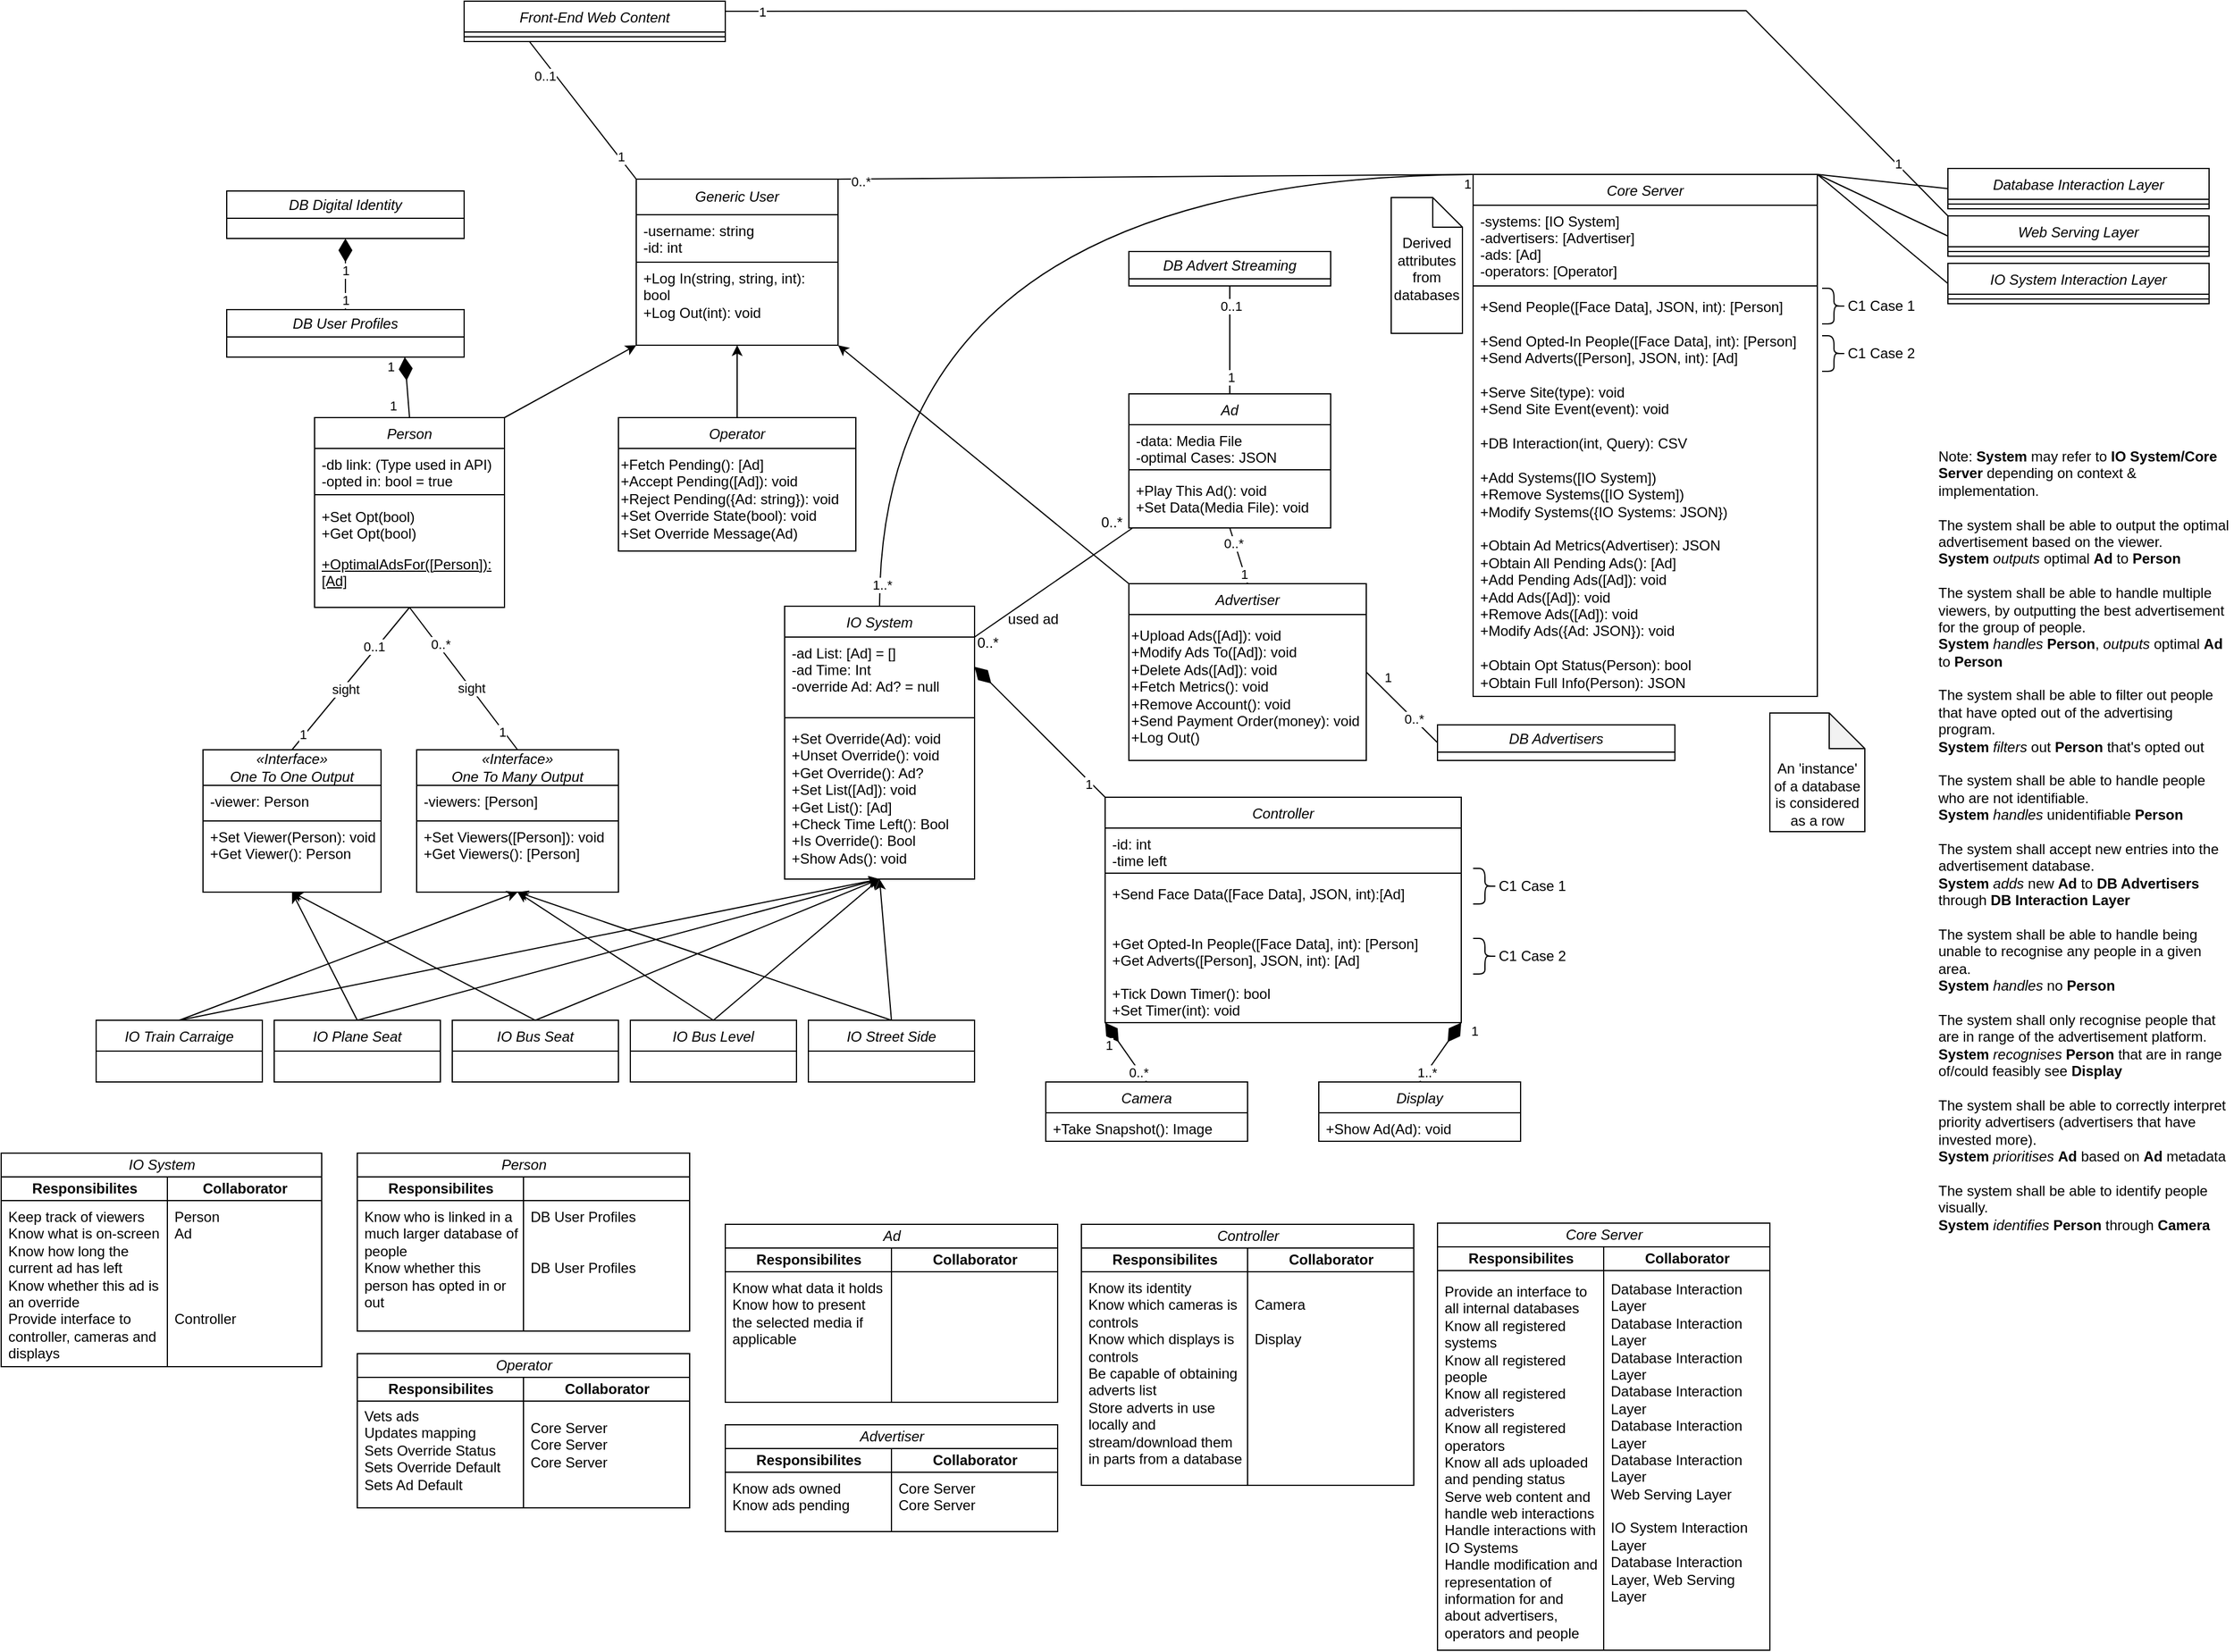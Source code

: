 <mxfile version="20.6.0" type="github" pages="2">
  <diagram id="C5RBs43oDa-KdzZeNtuy" name="Page-1">
    <mxGraphModel dx="574" dy="2691" grid="1" gridSize="10" guides="1" tooltips="1" connect="1" arrows="1" fold="1" page="1" pageScale="1" pageWidth="827" pageHeight="1169" math="0" shadow="0">
      <root>
        <mxCell id="WIyWlLk6GJQsqaUBKTNV-0" />
        <mxCell id="WIyWlLk6GJQsqaUBKTNV-1" parent="WIyWlLk6GJQsqaUBKTNV-0" />
        <mxCell id="zkfFHV4jXpPFQw0GAbJ--0" value="IO System" style="swimlane;fontStyle=2;align=center;verticalAlign=top;childLayout=stackLayout;horizontal=1;startSize=26;horizontalStack=0;resizeParent=1;resizeLast=0;collapsible=1;marginBottom=0;rounded=0;shadow=0;strokeWidth=1;" parent="WIyWlLk6GJQsqaUBKTNV-1" vertex="1">
          <mxGeometry x="700" y="-800" width="160" height="230" as="geometry">
            <mxRectangle x="230" y="140" width="160" height="26" as="alternateBounds" />
          </mxGeometry>
        </mxCell>
        <mxCell id="zkfFHV4jXpPFQw0GAbJ--1" value="-ad List: [Ad] = []&#xa;-ad Time: Int&#xa;-override Ad: Ad? = null&#xa;" style="text;align=left;verticalAlign=top;spacingLeft=4;spacingRight=4;overflow=hidden;rotatable=0;points=[[0,0.5],[1,0.5]];portConstraint=eastwest;" parent="zkfFHV4jXpPFQw0GAbJ--0" vertex="1">
          <mxGeometry y="26" width="160" height="64" as="geometry" />
        </mxCell>
        <mxCell id="zkfFHV4jXpPFQw0GAbJ--4" value="" style="line;html=1;strokeWidth=1;align=left;verticalAlign=middle;spacingTop=-1;spacingLeft=3;spacingRight=3;rotatable=0;labelPosition=right;points=[];portConstraint=eastwest;" parent="zkfFHV4jXpPFQw0GAbJ--0" vertex="1">
          <mxGeometry y="90" width="160" height="8" as="geometry" />
        </mxCell>
        <mxCell id="QdFQj7nJMUhyKqi0MS59-3" value="+Set Override(Ad): void&lt;br&gt;&lt;div&gt;+Unset Override(): void&lt;/div&gt;&lt;div&gt;+Get Override(): Ad?&lt;br&gt;&lt;/div&gt;&lt;div&gt;+Set List([Ad]): void&lt;/div&gt;&lt;div&gt;+Get List(): [Ad]&lt;/div&gt;&lt;div&gt;+Check Time Left(): Bool&lt;/div&gt;&lt;div&gt;+Is Override(): Bool&lt;/div&gt;&lt;div&gt;+Show Ads(): void&lt;br&gt;&lt;/div&gt;" style="text;html=1;strokeColor=none;fillColor=none;align=left;verticalAlign=top;whiteSpace=wrap;rounded=0;spacingLeft=4;spacingRight=4;" parent="zkfFHV4jXpPFQw0GAbJ--0" vertex="1">
          <mxGeometry y="98" width="160" height="132" as="geometry" />
        </mxCell>
        <mxCell id="zkfFHV4jXpPFQw0GAbJ--17" value="Ad" style="swimlane;fontStyle=2;align=center;verticalAlign=top;childLayout=stackLayout;horizontal=1;startSize=26;horizontalStack=0;resizeParent=1;resizeLast=0;collapsible=1;marginBottom=0;rounded=0;shadow=0;strokeWidth=1;" parent="WIyWlLk6GJQsqaUBKTNV-1" vertex="1">
          <mxGeometry x="990" y="-979" width="170" height="113" as="geometry">
            <mxRectangle x="550" y="140" width="160" height="26" as="alternateBounds" />
          </mxGeometry>
        </mxCell>
        <mxCell id="zkfFHV4jXpPFQw0GAbJ--18" value="-data: Media File&#xa;-optimal Cases: JSON&#xa;" style="text;align=left;verticalAlign=top;spacingLeft=4;spacingRight=4;overflow=hidden;rotatable=0;points=[[0,0.5],[1,0.5]];portConstraint=eastwest;" parent="zkfFHV4jXpPFQw0GAbJ--17" vertex="1">
          <mxGeometry y="26" width="170" height="34" as="geometry" />
        </mxCell>
        <mxCell id="zkfFHV4jXpPFQw0GAbJ--23" value="" style="line;html=1;strokeWidth=1;align=left;verticalAlign=middle;spacingTop=-1;spacingLeft=3;spacingRight=3;rotatable=0;labelPosition=right;points=[];portConstraint=eastwest;" parent="zkfFHV4jXpPFQw0GAbJ--17" vertex="1">
          <mxGeometry y="60" width="170" height="8" as="geometry" />
        </mxCell>
        <mxCell id="zkfFHV4jXpPFQw0GAbJ--24" value="+Play This Ad(): void&#xa;+Set Data(Media File): void&#xa;" style="text;align=left;verticalAlign=top;spacingLeft=4;spacingRight=4;overflow=hidden;rotatable=0;points=[[0,0.5],[1,0.5]];portConstraint=eastwest;" parent="zkfFHV4jXpPFQw0GAbJ--17" vertex="1">
          <mxGeometry y="68" width="170" height="42" as="geometry" />
        </mxCell>
        <mxCell id="zkfFHV4jXpPFQw0GAbJ--26" value="" style="endArrow=none;shadow=0;strokeWidth=1;rounded=0;endFill=0;elbow=vertical;exitX=1.002;exitY=-0.004;exitDx=0;exitDy=0;exitPerimeter=0;" parent="WIyWlLk6GJQsqaUBKTNV-1" source="zkfFHV4jXpPFQw0GAbJ--1" target="zkfFHV4jXpPFQw0GAbJ--17" edge="1">
          <mxGeometry x="0.5" y="41" relative="1" as="geometry">
            <mxPoint x="620" y="-327" as="sourcePoint" />
            <mxPoint x="780" y="-327" as="targetPoint" />
            <mxPoint x="-40" y="32" as="offset" />
          </mxGeometry>
        </mxCell>
        <mxCell id="zkfFHV4jXpPFQw0GAbJ--27" value="0..*" style="resizable=0;align=left;verticalAlign=bottom;labelBackgroundColor=none;fontSize=12;" parent="zkfFHV4jXpPFQw0GAbJ--26" connectable="0" vertex="1">
          <mxGeometry x="-1" relative="1" as="geometry">
            <mxPoint y="14" as="offset" />
          </mxGeometry>
        </mxCell>
        <mxCell id="zkfFHV4jXpPFQw0GAbJ--28" value="0..*" style="resizable=0;align=right;verticalAlign=bottom;labelBackgroundColor=none;fontSize=12;" parent="zkfFHV4jXpPFQw0GAbJ--26" connectable="0" vertex="1">
          <mxGeometry x="1" relative="1" as="geometry">
            <mxPoint x="-7" y="4" as="offset" />
          </mxGeometry>
        </mxCell>
        <mxCell id="zkfFHV4jXpPFQw0GAbJ--29" value="used ad" style="text;html=1;resizable=0;points=[];;align=center;verticalAlign=middle;labelBackgroundColor=none;rounded=0;shadow=0;strokeWidth=1;fontSize=12;" parent="zkfFHV4jXpPFQw0GAbJ--26" vertex="1" connectable="0">
          <mxGeometry x="0.5" y="49" relative="1" as="geometry">
            <mxPoint x="-23" y="94" as="offset" />
          </mxGeometry>
        </mxCell>
        <mxCell id="QdFQj7nJMUhyKqi0MS59-4" value="Person" style="swimlane;fontStyle=2;align=center;verticalAlign=top;childLayout=stackLayout;horizontal=1;startSize=26;horizontalStack=0;resizeParent=1;resizeLast=0;collapsible=1;marginBottom=0;rounded=0;shadow=0;strokeWidth=1;" parent="WIyWlLk6GJQsqaUBKTNV-1" vertex="1">
          <mxGeometry x="304" y="-959" width="160" height="160" as="geometry">
            <mxRectangle x="550" y="140" width="160" height="26" as="alternateBounds" />
          </mxGeometry>
        </mxCell>
        <mxCell id="QdFQj7nJMUhyKqi0MS59-5" value="-db link: (Type used in API)&#xa;-opted in: bool = true&#xa;" style="text;align=left;verticalAlign=top;spacingLeft=4;spacingRight=4;overflow=hidden;rotatable=0;points=[[0,0.5],[1,0.5]];portConstraint=eastwest;" parent="QdFQj7nJMUhyKqi0MS59-4" vertex="1">
          <mxGeometry y="26" width="160" height="34" as="geometry" />
        </mxCell>
        <mxCell id="QdFQj7nJMUhyKqi0MS59-6" value="" style="line;html=1;strokeWidth=1;align=left;verticalAlign=middle;spacingTop=-1;spacingLeft=3;spacingRight=3;rotatable=0;labelPosition=right;points=[];portConstraint=eastwest;" parent="QdFQj7nJMUhyKqi0MS59-4" vertex="1">
          <mxGeometry y="60" width="160" height="10" as="geometry" />
        </mxCell>
        <mxCell id="QdFQj7nJMUhyKqi0MS59-7" value="+Set Opt(bool)&#xa;+Get Opt(bool)" style="text;align=left;verticalAlign=top;spacingLeft=4;spacingRight=4;overflow=hidden;rotatable=0;points=[[0,0.5],[1,0.5]];portConstraint=eastwest;" parent="QdFQj7nJMUhyKqi0MS59-4" vertex="1">
          <mxGeometry y="70" width="160" height="40" as="geometry" />
        </mxCell>
        <mxCell id="yFS7yAR8zqtxqqZhLGyJ-17" value="&lt;u&gt;+OptimalAdsFor([Person]): [Ad]&lt;/u&gt;" style="text;html=1;strokeColor=none;fillColor=none;align=left;verticalAlign=top;whiteSpace=wrap;rounded=0;labelBackgroundColor=none;fontColor=default;spacingLeft=4;spacingRight=4;" parent="QdFQj7nJMUhyKqi0MS59-4" vertex="1">
          <mxGeometry y="110" width="160" height="50" as="geometry" />
        </mxCell>
        <mxCell id="QdFQj7nJMUhyKqi0MS59-45" value="Person" style="swimlane;childLayout=stackLayout;resizeParent=1;resizeParentMax=0;startSize=20;html=1;fontStyle=2" parent="WIyWlLk6GJQsqaUBKTNV-1" vertex="1">
          <mxGeometry x="340.0" y="-339" width="280" height="150" as="geometry" />
        </mxCell>
        <mxCell id="QdFQj7nJMUhyKqi0MS59-46" value="Responsibilites" style="swimlane;startSize=20;html=1;" parent="QdFQj7nJMUhyKqi0MS59-45" vertex="1">
          <mxGeometry y="20" width="140" height="130" as="geometry">
            <mxRectangle y="20" width="40" height="460" as="alternateBounds" />
          </mxGeometry>
        </mxCell>
        <mxCell id="QdFQj7nJMUhyKqi0MS59-50" value="&lt;div&gt;Know who is linked in a much larger database of people&lt;/div&gt;&lt;div&gt;Know whether this person has opted in or out&lt;br&gt;&lt;/div&gt;" style="text;html=1;strokeColor=none;fillColor=none;align=left;verticalAlign=top;whiteSpace=wrap;rounded=0;spacingLeft=4;spacingRight=4;" parent="QdFQj7nJMUhyKqi0MS59-46" vertex="1">
          <mxGeometry y="20" width="140" height="110" as="geometry" />
        </mxCell>
        <mxCell id="QdFQj7nJMUhyKqi0MS59-47" value="" style="swimlane;startSize=20;html=1;swimlaneLine=1;gradientColor=none;fillColor=default;" parent="QdFQj7nJMUhyKqi0MS59-45" vertex="1">
          <mxGeometry x="140" y="20" width="140" height="130" as="geometry" />
        </mxCell>
        <mxCell id="POT3u_P-yCmSBhz2x33e-74" value="DB User Profiles&lt;br&gt;&lt;br&gt;&lt;br&gt;DB User Profiles" style="text;html=1;strokeColor=none;fillColor=none;align=left;verticalAlign=top;whiteSpace=wrap;rounded=0;spacingLeft=4;spacingRight=4;" parent="QdFQj7nJMUhyKqi0MS59-47" vertex="1">
          <mxGeometry y="20" width="140" height="110" as="geometry" />
        </mxCell>
        <mxCell id="QdFQj7nJMUhyKqi0MS59-12" value="IO System" style="swimlane;childLayout=stackLayout;resizeParent=1;resizeParentMax=0;startSize=20;html=1;fontStyle=2" parent="WIyWlLk6GJQsqaUBKTNV-1" vertex="1">
          <mxGeometry x="40.0" y="-339" width="270.0" height="180" as="geometry" />
        </mxCell>
        <mxCell id="QdFQj7nJMUhyKqi0MS59-13" value="Responsibilites" style="swimlane;startSize=20;html=1;" parent="QdFQj7nJMUhyKqi0MS59-12" vertex="1">
          <mxGeometry y="20" width="140.0" height="160" as="geometry">
            <mxRectangle y="20" width="40" height="460" as="alternateBounds" />
          </mxGeometry>
        </mxCell>
        <mxCell id="QdFQj7nJMUhyKqi0MS59-14" value="Collaborator" style="swimlane;startSize=20;html=1;swimlaneLine=1;gradientColor=none;fillColor=default;" parent="QdFQj7nJMUhyKqi0MS59-12" vertex="1">
          <mxGeometry x="140.0" y="20" width="130" height="160" as="geometry" />
        </mxCell>
        <mxCell id="QdFQj7nJMUhyKqi0MS59-18" value="&lt;div&gt;Person&lt;/div&gt;&lt;div&gt;Ad&lt;/div&gt;&lt;div&gt;&lt;br&gt;&lt;/div&gt;&lt;div&gt;&lt;br&gt;&lt;/div&gt;&lt;div&gt;&lt;br&gt;&lt;/div&gt;&lt;div&gt;&lt;br&gt;&lt;/div&gt;&lt;div&gt;Controller&lt;br&gt;&lt;/div&gt;" style="text;html=1;strokeColor=none;fillColor=none;align=left;verticalAlign=top;whiteSpace=wrap;rounded=0;spacingLeft=4;spacingRight=4;" parent="QdFQj7nJMUhyKqi0MS59-14" vertex="1">
          <mxGeometry y="20" width="140" height="140" as="geometry" />
        </mxCell>
        <mxCell id="QdFQj7nJMUhyKqi0MS59-17" value="&lt;div&gt;Keep track of viewers&lt;/div&gt;&lt;div&gt;Know what is on-screen&lt;/div&gt;&lt;div&gt;Know how long the current ad has left&lt;/div&gt;&lt;div&gt;Know whether this ad is an override&lt;/div&gt;&lt;div&gt;Provide interface to controller, cameras and displays&lt;br&gt;&lt;/div&gt;" style="text;html=1;strokeColor=none;fillColor=none;align=left;verticalAlign=top;whiteSpace=wrap;rounded=0;spacingLeft=4;spacingRight=4;" parent="WIyWlLk6GJQsqaUBKTNV-1" vertex="1">
          <mxGeometry x="40" y="-299" width="140" height="140" as="geometry" />
        </mxCell>
        <mxCell id="uAK3xlXK2mrY2HopzBhD-0" value="«Interface»&lt;br&gt;&lt;div&gt;One To One Output&lt;br&gt;&lt;/div&gt;" style="swimlane;fontStyle=2;childLayout=stackLayout;horizontal=1;startSize=30;horizontalStack=0;resizeParent=1;resizeParentMax=0;resizeLast=0;collapsible=1;marginBottom=0;whiteSpace=wrap;html=1;" parent="WIyWlLk6GJQsqaUBKTNV-1" vertex="1">
          <mxGeometry x="210" y="-679" width="150" height="120" as="geometry" />
        </mxCell>
        <mxCell id="Ajtq4B7QNOzPhBW8zNsP-0" value="&lt;div&gt;-viewer: Person&lt;/div&gt;" style="text;html=1;strokeColor=none;fillColor=none;align=left;verticalAlign=top;whiteSpace=wrap;rounded=0;spacingLeft=4;spacingRight=4;" parent="uAK3xlXK2mrY2HopzBhD-0" vertex="1">
          <mxGeometry y="30" width="150" height="30" as="geometry" />
        </mxCell>
        <mxCell id="Ajtq4B7QNOzPhBW8zNsP-11" value="&lt;div&gt;&lt;div&gt;+Set Viewer(Person): void&lt;/div&gt;+Get Viewer(): Person&lt;/div&gt;" style="text;html=1;strokeColor=none;fillColor=none;align=left;verticalAlign=top;whiteSpace=wrap;rounded=0;fontFamily=Helvetica;fontSize=12;fontColor=default;spacingLeft=4;spacingRight=4;" parent="uAK3xlXK2mrY2HopzBhD-0" vertex="1">
          <mxGeometry y="60" width="150" height="60" as="geometry" />
        </mxCell>
        <mxCell id="Ajtq4B7QNOzPhBW8zNsP-12" value="" style="endArrow=none;html=1;rounded=0;fontFamily=Helvetica;fontSize=12;fontColor=default;exitX=0;exitY=1;exitDx=0;exitDy=0;entryX=1;entryY=1;entryDx=0;entryDy=0;" parent="uAK3xlXK2mrY2HopzBhD-0" source="Ajtq4B7QNOzPhBW8zNsP-0" target="Ajtq4B7QNOzPhBW8zNsP-0" edge="1">
          <mxGeometry width="50" height="50" relative="1" as="geometry">
            <mxPoint x="120" y="100" as="sourcePoint" />
            <mxPoint x="170" y="50" as="targetPoint" />
          </mxGeometry>
        </mxCell>
        <mxCell id="Ajtq4B7QNOzPhBW8zNsP-13" value="«Interface»&lt;br&gt;&lt;div&gt;One To Many Output&lt;br&gt;&lt;/div&gt;" style="swimlane;fontStyle=2;childLayout=stackLayout;horizontal=1;startSize=30;horizontalStack=0;resizeParent=1;resizeParentMax=0;resizeLast=0;collapsible=1;marginBottom=0;whiteSpace=wrap;html=1;" parent="WIyWlLk6GJQsqaUBKTNV-1" vertex="1">
          <mxGeometry x="390" y="-679" width="170" height="120" as="geometry" />
        </mxCell>
        <mxCell id="Ajtq4B7QNOzPhBW8zNsP-14" value="&lt;div&gt;-viewers: [Person]&lt;/div&gt;" style="text;html=1;strokeColor=none;fillColor=none;align=left;verticalAlign=top;whiteSpace=wrap;rounded=0;spacingLeft=4;spacingRight=4;" parent="Ajtq4B7QNOzPhBW8zNsP-13" vertex="1">
          <mxGeometry y="30" width="170" height="30" as="geometry" />
        </mxCell>
        <mxCell id="Ajtq4B7QNOzPhBW8zNsP-15" value="&lt;div&gt;&lt;div&gt;+Set Viewers([Person]): void&lt;/div&gt;+Get Viewers(): [Person]&lt;/div&gt;" style="text;html=1;strokeColor=none;fillColor=none;align=left;verticalAlign=top;whiteSpace=wrap;rounded=0;fontFamily=Helvetica;fontSize=12;fontColor=default;spacingLeft=4;spacingRight=4;" parent="Ajtq4B7QNOzPhBW8zNsP-13" vertex="1">
          <mxGeometry y="60" width="170" height="60" as="geometry" />
        </mxCell>
        <mxCell id="Ajtq4B7QNOzPhBW8zNsP-16" value="" style="endArrow=none;html=1;rounded=0;fontFamily=Helvetica;fontSize=12;fontColor=default;exitX=0;exitY=1;exitDx=0;exitDy=0;entryX=1;entryY=1;entryDx=0;entryDy=0;" parent="Ajtq4B7QNOzPhBW8zNsP-13" source="Ajtq4B7QNOzPhBW8zNsP-14" target="Ajtq4B7QNOzPhBW8zNsP-14" edge="1">
          <mxGeometry width="50" height="50" relative="1" as="geometry">
            <mxPoint x="120" y="100" as="sourcePoint" />
            <mxPoint x="170" y="50" as="targetPoint" />
          </mxGeometry>
        </mxCell>
        <mxCell id="sxkBw0DGRR6JRz2jOn-_-23" value="IO Train Carraige" style="swimlane;fontStyle=2;childLayout=stackLayout;horizontal=1;startSize=26;fillColor=none;horizontalStack=0;resizeParent=1;resizeParentMax=0;resizeLast=0;collapsible=1;marginBottom=0;" parent="WIyWlLk6GJQsqaUBKTNV-1" vertex="1">
          <mxGeometry x="120" y="-450.99" width="140" height="52" as="geometry" />
        </mxCell>
        <mxCell id="sxkBw0DGRR6JRz2jOn-_-27" value="IO Plane Seat" style="swimlane;fontStyle=2;childLayout=stackLayout;horizontal=1;startSize=26;fillColor=none;horizontalStack=0;resizeParent=1;resizeParentMax=0;resizeLast=0;collapsible=1;marginBottom=0;" parent="WIyWlLk6GJQsqaUBKTNV-1" vertex="1">
          <mxGeometry x="270" y="-450.99" width="140" height="52" as="geometry" />
        </mxCell>
        <mxCell id="sxkBw0DGRR6JRz2jOn-_-28" value="IO Bus Seat" style="swimlane;fontStyle=2;childLayout=stackLayout;horizontal=1;startSize=26;fillColor=none;horizontalStack=0;resizeParent=1;resizeParentMax=0;resizeLast=0;collapsible=1;marginBottom=0;" parent="WIyWlLk6GJQsqaUBKTNV-1" vertex="1">
          <mxGeometry x="420" y="-450.99" width="140" height="52" as="geometry" />
        </mxCell>
        <mxCell id="sxkBw0DGRR6JRz2jOn-_-29" value="IO Bus Level" style="swimlane;fontStyle=2;childLayout=stackLayout;horizontal=1;startSize=26;fillColor=none;horizontalStack=0;resizeParent=1;resizeParentMax=0;resizeLast=0;collapsible=1;marginBottom=0;" parent="WIyWlLk6GJQsqaUBKTNV-1" vertex="1">
          <mxGeometry x="570" y="-450.99" width="140" height="52" as="geometry" />
        </mxCell>
        <mxCell id="sxkBw0DGRR6JRz2jOn-_-30" value="IO Street Side" style="swimlane;fontStyle=2;childLayout=stackLayout;horizontal=1;startSize=26;fillColor=none;horizontalStack=0;resizeParent=1;resizeParentMax=0;resizeLast=0;collapsible=1;marginBottom=0;" parent="WIyWlLk6GJQsqaUBKTNV-1" vertex="1">
          <mxGeometry x="720" y="-450.99" width="140" height="52" as="geometry" />
        </mxCell>
        <mxCell id="sxkBw0DGRR6JRz2jOn-_-36" value="" style="endArrow=classic;html=1;rounded=0;exitX=0.5;exitY=0;exitDx=0;exitDy=0;entryX=0.5;entryY=1;entryDx=0;entryDy=0;" parent="WIyWlLk6GJQsqaUBKTNV-1" source="sxkBw0DGRR6JRz2jOn-_-28" target="Ajtq4B7QNOzPhBW8zNsP-11" edge="1">
          <mxGeometry width="50" height="50" relative="1" as="geometry">
            <mxPoint x="620" y="-549" as="sourcePoint" />
            <mxPoint x="670" y="-599" as="targetPoint" />
          </mxGeometry>
        </mxCell>
        <mxCell id="sxkBw0DGRR6JRz2jOn-_-37" value="" style="endArrow=classic;html=1;rounded=0;exitX=0.5;exitY=0;exitDx=0;exitDy=0;entryX=0.5;entryY=1;entryDx=0;entryDy=0;" parent="WIyWlLk6GJQsqaUBKTNV-1" source="sxkBw0DGRR6JRz2jOn-_-27" target="Ajtq4B7QNOzPhBW8zNsP-11" edge="1">
          <mxGeometry width="50" height="50" relative="1" as="geometry">
            <mxPoint x="480" y="-549" as="sourcePoint" />
            <mxPoint x="530" y="-599" as="targetPoint" />
          </mxGeometry>
        </mxCell>
        <mxCell id="sxkBw0DGRR6JRz2jOn-_-38" value="" style="endArrow=classic;html=1;rounded=0;exitX=0.5;exitY=0;exitDx=0;exitDy=0;entryX=0.5;entryY=1;entryDx=0;entryDy=0;" parent="WIyWlLk6GJQsqaUBKTNV-1" source="sxkBw0DGRR6JRz2jOn-_-29" target="Ajtq4B7QNOzPhBW8zNsP-15" edge="1">
          <mxGeometry width="50" height="50" relative="1" as="geometry">
            <mxPoint x="480" y="-549" as="sourcePoint" />
            <mxPoint x="530" y="-599" as="targetPoint" />
          </mxGeometry>
        </mxCell>
        <mxCell id="sxkBw0DGRR6JRz2jOn-_-39" value="" style="endArrow=classic;html=1;rounded=0;exitX=0.5;exitY=0;exitDx=0;exitDy=0;entryX=0.5;entryY=1;entryDx=0;entryDy=0;" parent="WIyWlLk6GJQsqaUBKTNV-1" source="sxkBw0DGRR6JRz2jOn-_-30" target="Ajtq4B7QNOzPhBW8zNsP-15" edge="1">
          <mxGeometry width="50" height="50" relative="1" as="geometry">
            <mxPoint x="480" y="-549" as="sourcePoint" />
            <mxPoint x="530" y="-599" as="targetPoint" />
          </mxGeometry>
        </mxCell>
        <mxCell id="sxkBw0DGRR6JRz2jOn-_-40" value="" style="endArrow=classic;html=1;rounded=0;exitX=0.5;exitY=0;exitDx=0;exitDy=0;entryX=0.5;entryY=1;entryDx=0;entryDy=0;" parent="WIyWlLk6GJQsqaUBKTNV-1" source="sxkBw0DGRR6JRz2jOn-_-23" target="Ajtq4B7QNOzPhBW8zNsP-15" edge="1">
          <mxGeometry width="50" height="50" relative="1" as="geometry">
            <mxPoint x="480" y="-549" as="sourcePoint" />
            <mxPoint x="480" y="-559" as="targetPoint" />
          </mxGeometry>
        </mxCell>
        <mxCell id="sxkBw0DGRR6JRz2jOn-_-41" value="" style="endArrow=classic;html=1;rounded=0;exitX=0.5;exitY=0;exitDx=0;exitDy=0;entryX=0.5;entryY=1;entryDx=0;entryDy=0;" parent="WIyWlLk6GJQsqaUBKTNV-1" source="sxkBw0DGRR6JRz2jOn-_-30" target="zkfFHV4jXpPFQw0GAbJ--0" edge="1">
          <mxGeometry width="50" height="50" relative="1" as="geometry">
            <mxPoint x="530" y="-399" as="sourcePoint" />
            <mxPoint x="760" y="-589" as="targetPoint" />
          </mxGeometry>
        </mxCell>
        <mxCell id="sxkBw0DGRR6JRz2jOn-_-42" value="" style="endArrow=classic;html=1;rounded=0;exitX=0.5;exitY=0;exitDx=0;exitDy=0;entryX=0.5;entryY=1;entryDx=0;entryDy=0;" parent="WIyWlLk6GJQsqaUBKTNV-1" source="sxkBw0DGRR6JRz2jOn-_-29" target="zkfFHV4jXpPFQw0GAbJ--0" edge="1">
          <mxGeometry width="50" height="50" relative="1" as="geometry">
            <mxPoint x="670" y="-479" as="sourcePoint" />
            <mxPoint x="770" y="-579" as="targetPoint" />
          </mxGeometry>
        </mxCell>
        <mxCell id="sxkBw0DGRR6JRz2jOn-_-43" value="" style="endArrow=classic;html=1;rounded=0;exitX=0.5;exitY=0;exitDx=0;exitDy=0;entryX=0.5;entryY=1;entryDx=0;entryDy=0;" parent="WIyWlLk6GJQsqaUBKTNV-1" source="sxkBw0DGRR6JRz2jOn-_-28" target="zkfFHV4jXpPFQw0GAbJ--0" edge="1">
          <mxGeometry width="50" height="50" relative="1" as="geometry">
            <mxPoint x="510" y="-479" as="sourcePoint" />
            <mxPoint x="770" y="-569" as="targetPoint" />
          </mxGeometry>
        </mxCell>
        <mxCell id="sxkBw0DGRR6JRz2jOn-_-44" value="" style="endArrow=classic;html=1;rounded=0;exitX=0.5;exitY=0;exitDx=0;exitDy=0;entryX=0.5;entryY=1;entryDx=0;entryDy=0;" parent="WIyWlLk6GJQsqaUBKTNV-1" source="sxkBw0DGRR6JRz2jOn-_-27" target="zkfFHV4jXpPFQw0GAbJ--0" edge="1">
          <mxGeometry width="50" height="50" relative="1" as="geometry">
            <mxPoint x="520" y="-379" as="sourcePoint" />
            <mxPoint x="780" y="-589" as="targetPoint" />
          </mxGeometry>
        </mxCell>
        <mxCell id="sxkBw0DGRR6JRz2jOn-_-45" value="" style="endArrow=classic;html=1;rounded=0;exitX=0.5;exitY=0;exitDx=0;exitDy=0;entryX=0.5;entryY=1;entryDx=0;entryDy=0;" parent="WIyWlLk6GJQsqaUBKTNV-1" source="sxkBw0DGRR6JRz2jOn-_-23" target="zkfFHV4jXpPFQw0GAbJ--0" edge="1">
          <mxGeometry width="50" height="50" relative="1" as="geometry">
            <mxPoint x="60" y="-499" as="sourcePoint" />
            <mxPoint x="780" y="-589" as="targetPoint" />
          </mxGeometry>
        </mxCell>
        <mxCell id="sxkBw0DGRR6JRz2jOn-_-48" value="" style="endArrow=none;html=1;rounded=0;exitX=0.5;exitY=0;exitDx=0;exitDy=0;entryX=0.5;entryY=1;entryDx=0;entryDy=0;" parent="WIyWlLk6GJQsqaUBKTNV-1" source="Ajtq4B7QNOzPhBW8zNsP-13" target="QdFQj7nJMUhyKqi0MS59-4" edge="1">
          <mxGeometry width="50" height="50" relative="1" as="geometry">
            <mxPoint x="550" y="-759" as="sourcePoint" />
            <mxPoint x="600" y="-809" as="targetPoint" />
          </mxGeometry>
        </mxCell>
        <mxCell id="o4imEu68xjU8OKNYAwax-0" value="0..*" style="edgeLabel;html=1;align=center;verticalAlign=middle;resizable=0;points=[];" parent="sxkBw0DGRR6JRz2jOn-_-48" vertex="1" connectable="0">
          <mxGeometry x="0.801" y="3" relative="1" as="geometry">
            <mxPoint x="19" y="17" as="offset" />
          </mxGeometry>
        </mxCell>
        <mxCell id="o4imEu68xjU8OKNYAwax-1" value="1" style="edgeLabel;html=1;align=center;verticalAlign=middle;resizable=0;points=[];" parent="sxkBw0DGRR6JRz2jOn-_-48" vertex="1" connectable="0">
          <mxGeometry x="-0.728" y="1" relative="1" as="geometry">
            <mxPoint as="offset" />
          </mxGeometry>
        </mxCell>
        <mxCell id="POT3u_P-yCmSBhz2x33e-59" value="sight" style="edgeLabel;html=1;align=center;verticalAlign=middle;resizable=0;points=[];" parent="sxkBw0DGRR6JRz2jOn-_-48" vertex="1" connectable="0">
          <mxGeometry x="-0.138" relative="1" as="geometry">
            <mxPoint as="offset" />
          </mxGeometry>
        </mxCell>
        <mxCell id="sxkBw0DGRR6JRz2jOn-_-49" value="sight" style="endArrow=none;html=1;rounded=0;exitX=0.5;exitY=0;exitDx=0;exitDy=0;entryX=0.5;entryY=1;entryDx=0;entryDy=0;" parent="WIyWlLk6GJQsqaUBKTNV-1" source="uAK3xlXK2mrY2HopzBhD-0" target="QdFQj7nJMUhyKqi0MS59-4" edge="1">
          <mxGeometry x="-0.126" y="-2" width="50" height="50" relative="1" as="geometry">
            <mxPoint x="550" y="-759" as="sourcePoint" />
            <mxPoint x="600" y="-809" as="targetPoint" />
            <mxPoint as="offset" />
          </mxGeometry>
        </mxCell>
        <mxCell id="o4imEu68xjU8OKNYAwax-2" value="1" style="edgeLabel;html=1;align=center;verticalAlign=middle;resizable=0;points=[];" parent="sxkBw0DGRR6JRz2jOn-_-49" vertex="1" connectable="0">
          <mxGeometry x="-0.792" y="2" relative="1" as="geometry">
            <mxPoint as="offset" />
          </mxGeometry>
        </mxCell>
        <mxCell id="o4imEu68xjU8OKNYAwax-3" value="0..1" style="edgeLabel;html=1;align=center;verticalAlign=middle;resizable=0;points=[];" parent="sxkBw0DGRR6JRz2jOn-_-49" vertex="1" connectable="0">
          <mxGeometry x="0.429" y="2" relative="1" as="geometry">
            <mxPoint as="offset" />
          </mxGeometry>
        </mxCell>
        <mxCell id="sxkBw0DGRR6JRz2jOn-_-50" value="Controller" style="swimlane;fontStyle=2;align=center;verticalAlign=top;childLayout=stackLayout;horizontal=1;startSize=26;horizontalStack=0;resizeParent=1;resizeLast=0;collapsible=1;marginBottom=0;rounded=0;shadow=0;strokeWidth=1;" parent="WIyWlLk6GJQsqaUBKTNV-1" vertex="1">
          <mxGeometry x="970" y="-639" width="300" height="190" as="geometry">
            <mxRectangle x="550" y="140" width="160" height="26" as="alternateBounds" />
          </mxGeometry>
        </mxCell>
        <mxCell id="sxkBw0DGRR6JRz2jOn-_-51" value="-id: int&#xa;-time left&#xa;" style="text;align=left;verticalAlign=top;spacingLeft=4;spacingRight=4;overflow=hidden;rotatable=0;points=[[0,0.5],[1,0.5]];portConstraint=eastwest;" parent="sxkBw0DGRR6JRz2jOn-_-50" vertex="1">
          <mxGeometry y="26" width="300" height="34" as="geometry" />
        </mxCell>
        <mxCell id="sxkBw0DGRR6JRz2jOn-_-52" value="" style="line;html=1;strokeWidth=1;align=left;verticalAlign=middle;spacingTop=-1;spacingLeft=3;spacingRight=3;rotatable=0;labelPosition=right;points=[];portConstraint=eastwest;" parent="sxkBw0DGRR6JRz2jOn-_-50" vertex="1">
          <mxGeometry y="60" width="300" height="8" as="geometry" />
        </mxCell>
        <mxCell id="sxkBw0DGRR6JRz2jOn-_-53" value="+Send Face Data([Face Data], JSON, int):[Ad]&#xa;&#xa;&#xa;+Get Opted-In People([Face Data], int): [Person]&#xa;+Get Adverts([Person], JSON, int): [Ad]&#xa;&#xa;+Tick Down Timer(): bool&#xa;+Set Timer(int): void&#xa;" style="text;align=left;verticalAlign=top;spacingLeft=4;spacingRight=4;overflow=hidden;rotatable=0;points=[[0,0.5],[1,0.5]];portConstraint=eastwest;" parent="sxkBw0DGRR6JRz2jOn-_-50" vertex="1">
          <mxGeometry y="68" width="300" height="122" as="geometry" />
        </mxCell>
        <mxCell id="sxkBw0DGRR6JRz2jOn-_-54" value="Camera" style="swimlane;fontStyle=2;align=center;verticalAlign=top;childLayout=stackLayout;horizontal=1;startSize=26;horizontalStack=0;resizeParent=1;resizeLast=0;collapsible=1;marginBottom=0;rounded=0;shadow=0;strokeWidth=1;" parent="WIyWlLk6GJQsqaUBKTNV-1" vertex="1">
          <mxGeometry x="920" y="-398.99" width="170" height="50" as="geometry">
            <mxRectangle x="550" y="140" width="160" height="26" as="alternateBounds" />
          </mxGeometry>
        </mxCell>
        <mxCell id="iql0QV55SxROJ3TGBnZr-13" value="+Take Snapshot(): Image" style="text;html=1;strokeColor=none;fillColor=none;align=left;verticalAlign=top;whiteSpace=wrap;rounded=0;spacingLeft=4;spacingRight=4;" vertex="1" parent="sxkBw0DGRR6JRz2jOn-_-54">
          <mxGeometry y="26" width="170" height="24" as="geometry" />
        </mxCell>
        <mxCell id="sxkBw0DGRR6JRz2jOn-_-58" value="Display" style="swimlane;fontStyle=2;align=center;verticalAlign=top;childLayout=stackLayout;horizontal=1;startSize=26;horizontalStack=0;resizeParent=1;resizeLast=0;collapsible=1;marginBottom=0;rounded=0;shadow=0;strokeWidth=1;" parent="WIyWlLk6GJQsqaUBKTNV-1" vertex="1">
          <mxGeometry x="1150" y="-398.99" width="170" height="50" as="geometry">
            <mxRectangle x="550" y="140" width="160" height="26" as="alternateBounds" />
          </mxGeometry>
        </mxCell>
        <mxCell id="iql0QV55SxROJ3TGBnZr-14" value="+Show Ad(Ad): void" style="text;html=1;strokeColor=none;fillColor=none;align=left;verticalAlign=top;whiteSpace=wrap;rounded=0;spacingLeft=4;spacingRight=4;" vertex="1" parent="sxkBw0DGRR6JRz2jOn-_-58">
          <mxGeometry y="26" width="170" height="24" as="geometry" />
        </mxCell>
        <mxCell id="sxkBw0DGRR6JRz2jOn-_-59" value="" style="endArrow=none;html=1;rounded=0;entryX=0;entryY=0;entryDx=0;entryDy=0;startArrow=diamondThin;startFill=1;startSize=17;" parent="WIyWlLk6GJQsqaUBKTNV-1" target="sxkBw0DGRR6JRz2jOn-_-50" edge="1">
          <mxGeometry width="50" height="50" relative="1" as="geometry">
            <mxPoint x="860" y="-749" as="sourcePoint" />
            <mxPoint x="1060" y="-739" as="targetPoint" />
          </mxGeometry>
        </mxCell>
        <mxCell id="sxkBw0DGRR6JRz2jOn-_-66" value="1" style="edgeLabel;html=1;align=center;verticalAlign=middle;resizable=0;points=[];" parent="sxkBw0DGRR6JRz2jOn-_-59" vertex="1" connectable="0">
          <mxGeometry x="0.759" y="-2" relative="1" as="geometry">
            <mxPoint as="offset" />
          </mxGeometry>
        </mxCell>
        <mxCell id="sxkBw0DGRR6JRz2jOn-_-60" value="" style="endArrow=diamondThin;html=1;rounded=0;startSize=17;sourcePerimeterSpacing=20;targetPerimeterSpacing=20;exitX=0.5;exitY=0;exitDx=0;exitDy=0;entryX=0;entryY=1;entryDx=0;entryDy=0;startArrow=none;startFill=0;endSize=17;endFill=1;" parent="WIyWlLk6GJQsqaUBKTNV-1" source="sxkBw0DGRR6JRz2jOn-_-54" target="sxkBw0DGRR6JRz2jOn-_-50" edge="1">
          <mxGeometry width="50" height="50" relative="1" as="geometry">
            <mxPoint x="950" y="-459" as="sourcePoint" />
            <mxPoint x="1000" y="-509" as="targetPoint" />
          </mxGeometry>
        </mxCell>
        <mxCell id="sxkBw0DGRR6JRz2jOn-_-62" value="0..*" style="edgeLabel;html=1;align=center;verticalAlign=middle;resizable=0;points=[];" parent="sxkBw0DGRR6JRz2jOn-_-60" vertex="1" connectable="0">
          <mxGeometry x="-0.664" y="1" relative="1" as="geometry">
            <mxPoint as="offset" />
          </mxGeometry>
        </mxCell>
        <mxCell id="sxkBw0DGRR6JRz2jOn-_-63" value="1" style="edgeLabel;html=1;align=center;verticalAlign=middle;resizable=0;points=[];" parent="sxkBw0DGRR6JRz2jOn-_-60" vertex="1" connectable="0">
          <mxGeometry x="0.709" y="3" relative="1" as="geometry">
            <mxPoint y="10" as="offset" />
          </mxGeometry>
        </mxCell>
        <mxCell id="sxkBw0DGRR6JRz2jOn-_-61" value="" style="endArrow=diamondThin;html=1;rounded=0;startSize=17;sourcePerimeterSpacing=20;targetPerimeterSpacing=20;exitX=0.5;exitY=0;exitDx=0;exitDy=0;entryX=1;entryY=1;entryDx=0;entryDy=0;startArrow=none;startFill=0;endSize=17;endFill=1;" parent="WIyWlLk6GJQsqaUBKTNV-1" source="sxkBw0DGRR6JRz2jOn-_-58" target="sxkBw0DGRR6JRz2jOn-_-50" edge="1">
          <mxGeometry width="50" height="50" relative="1" as="geometry">
            <mxPoint x="950" y="-459" as="sourcePoint" />
            <mxPoint x="1000" y="-509" as="targetPoint" />
          </mxGeometry>
        </mxCell>
        <mxCell id="sxkBw0DGRR6JRz2jOn-_-64" value="1" style="edgeLabel;html=1;align=center;verticalAlign=middle;resizable=0;points=[];" parent="sxkBw0DGRR6JRz2jOn-_-61" vertex="1" connectable="0">
          <mxGeometry x="0.729" relative="1" as="geometry">
            <mxPoint x="15" as="offset" />
          </mxGeometry>
        </mxCell>
        <mxCell id="sxkBw0DGRR6JRz2jOn-_-65" value="1..*" style="edgeLabel;html=1;align=center;verticalAlign=middle;resizable=0;points=[];" parent="sxkBw0DGRR6JRz2jOn-_-61" vertex="1" connectable="0">
          <mxGeometry x="-0.743" y="-2" relative="1" as="geometry">
            <mxPoint y="-3" as="offset" />
          </mxGeometry>
        </mxCell>
        <mxCell id="sxkBw0DGRR6JRz2jOn-_-67" value="" style="shape=curlyBracket;whiteSpace=wrap;html=1;rounded=1;flipH=1;labelPosition=right;verticalLabelPosition=middle;align=left;verticalAlign=middle;" parent="WIyWlLk6GJQsqaUBKTNV-1" vertex="1">
          <mxGeometry x="1280" y="-579" width="20" height="30" as="geometry" />
        </mxCell>
        <mxCell id="sxkBw0DGRR6JRz2jOn-_-68" value="" style="shape=curlyBracket;whiteSpace=wrap;html=1;rounded=1;flipH=1;labelPosition=right;verticalLabelPosition=middle;align=left;verticalAlign=middle;" parent="WIyWlLk6GJQsqaUBKTNV-1" vertex="1">
          <mxGeometry x="1280" y="-520" width="20" height="30" as="geometry" />
        </mxCell>
        <mxCell id="sxkBw0DGRR6JRz2jOn-_-69" value="C1 Case 1" style="text;html=1;strokeColor=none;fillColor=none;align=center;verticalAlign=middle;whiteSpace=wrap;rounded=0;" parent="WIyWlLk6GJQsqaUBKTNV-1" vertex="1">
          <mxGeometry x="1300" y="-579" width="60" height="30" as="geometry" />
        </mxCell>
        <mxCell id="sxkBw0DGRR6JRz2jOn-_-70" value="C1 Case 2" style="text;html=1;strokeColor=none;fillColor=none;align=center;verticalAlign=middle;whiteSpace=wrap;rounded=0;" parent="WIyWlLk6GJQsqaUBKTNV-1" vertex="1">
          <mxGeometry x="1300" y="-520" width="60" height="30" as="geometry" />
        </mxCell>
        <mxCell id="sxkBw0DGRR6JRz2jOn-_-0" value="" style="group;fontStyle=0" parent="WIyWlLk6GJQsqaUBKTNV-1" vertex="1" connectable="0">
          <mxGeometry x="650" y="-279" width="280" height="150" as="geometry" />
        </mxCell>
        <mxCell id="QdFQj7nJMUhyKqi0MS59-39" value="&lt;span&gt;Ad&lt;/span&gt;" style="swimlane;childLayout=stackLayout;resizeParent=1;resizeParentMax=0;startSize=20;html=1;fontStyle=2" parent="sxkBw0DGRR6JRz2jOn-_-0" vertex="1">
          <mxGeometry x="4.547e-13" width="280.0" height="150" as="geometry" />
        </mxCell>
        <mxCell id="QdFQj7nJMUhyKqi0MS59-40" value="Responsibilites" style="swimlane;startSize=20;html=1;" parent="QdFQj7nJMUhyKqi0MS59-39" vertex="1">
          <mxGeometry y="20" width="140.0" height="130" as="geometry">
            <mxRectangle y="20" width="40" height="460" as="alternateBounds" />
          </mxGeometry>
        </mxCell>
        <mxCell id="QdFQj7nJMUhyKqi0MS59-41" value="Collaborator" style="swimlane;startSize=20;html=1;swimlaneLine=1;gradientColor=none;fillColor=default;" parent="QdFQj7nJMUhyKqi0MS59-39" vertex="1">
          <mxGeometry x="140.0" y="20" width="140" height="130" as="geometry" />
        </mxCell>
        <mxCell id="QdFQj7nJMUhyKqi0MS59-44" value="&lt;div&gt;Know what data it holds&lt;/div&gt;&lt;div&gt;Know how to present the selected media if applicable&lt;br&gt;&lt;/div&gt;" style="text;html=1;strokeColor=none;fillColor=none;align=left;verticalAlign=top;whiteSpace=wrap;rounded=0;spacingLeft=4;spacingRight=4;" parent="sxkBw0DGRR6JRz2jOn-_-0" vertex="1">
          <mxGeometry y="40" width="140" height="110" as="geometry" />
        </mxCell>
        <mxCell id="sxkBw0DGRR6JRz2jOn-_-71" value="" style="group;fontStyle=2" parent="WIyWlLk6GJQsqaUBKTNV-1" vertex="1" connectable="0">
          <mxGeometry x="950" y="-279" width="280" height="220" as="geometry" />
        </mxCell>
        <mxCell id="sxkBw0DGRR6JRz2jOn-_-72" value="Controller" style="swimlane;childLayout=stackLayout;resizeParent=1;resizeParentMax=0;startSize=20;html=1;fontStyle=2" parent="sxkBw0DGRR6JRz2jOn-_-71" vertex="1">
          <mxGeometry x="4.547e-13" width="280.0" height="220" as="geometry" />
        </mxCell>
        <mxCell id="sxkBw0DGRR6JRz2jOn-_-73" value="Responsibilites" style="swimlane;startSize=20;html=1;" parent="sxkBw0DGRR6JRz2jOn-_-72" vertex="1">
          <mxGeometry y="20" width="140.0" height="200" as="geometry">
            <mxRectangle y="20" width="40" height="460" as="alternateBounds" />
          </mxGeometry>
        </mxCell>
        <mxCell id="sxkBw0DGRR6JRz2jOn-_-74" value="Collaborator" style="swimlane;startSize=20;html=1;swimlaneLine=1;gradientColor=none;fillColor=default;" parent="sxkBw0DGRR6JRz2jOn-_-72" vertex="1">
          <mxGeometry x="140.0" y="20" width="140" height="200" as="geometry" />
        </mxCell>
        <mxCell id="sxkBw0DGRR6JRz2jOn-_-77" value="&lt;div&gt;&lt;br&gt;&lt;/div&gt;&lt;div&gt;Camera&lt;/div&gt;&lt;div&gt;&lt;br&gt;&lt;/div&gt;&lt;div&gt;Display&lt;br&gt;&lt;/div&gt;" style="text;html=1;strokeColor=none;fillColor=none;align=left;verticalAlign=top;whiteSpace=wrap;rounded=0;spacingLeft=4;spacingRight=4;" parent="sxkBw0DGRR6JRz2jOn-_-74" vertex="1">
          <mxGeometry y="20" width="130" height="180" as="geometry" />
        </mxCell>
        <mxCell id="sxkBw0DGRR6JRz2jOn-_-75" value="&lt;div&gt;Know its identity&lt;/div&gt;&lt;div&gt;Know which cameras is controls&lt;/div&gt;&lt;div&gt;Know which displays is controls&lt;/div&gt;&lt;div&gt;Be capable of obtaining adverts list&lt;/div&gt;&lt;div&gt;Store adverts in use locally and stream/download them in parts from a database&lt;br&gt;&lt;/div&gt;" style="text;html=1;strokeColor=none;fillColor=none;align=left;verticalAlign=top;whiteSpace=wrap;rounded=0;spacingLeft=4;spacingRight=4;" parent="sxkBw0DGRR6JRz2jOn-_-71" vertex="1">
          <mxGeometry y="40" width="140" height="110" as="geometry" />
        </mxCell>
        <mxCell id="I8ujXuWa5pFpN8T9QZVM-1" value="Note: &lt;b&gt;System&lt;/b&gt;&amp;nbsp;may refer to &lt;b&gt;IO System/Core Server &lt;/b&gt;depending on context &amp;amp; implementation.&lt;br&gt;&lt;br&gt;The system shall be able to output the optimal advertisement based on the viewer.&lt;br&gt;&lt;b&gt;System&lt;/b&gt; &lt;i&gt;outputs&lt;/i&gt; optimal &lt;b&gt;Ad&lt;/b&gt; to &lt;b&gt;Person&lt;/b&gt;&lt;br&gt;&lt;br&gt;The system shall be able to handle multiple viewers, by outputting the best advertisement for the group of people.&lt;br&gt;&lt;b&gt;System&lt;/b&gt; &lt;i&gt;handles&lt;/i&gt; &lt;b&gt;Person&lt;/b&gt;, &lt;i&gt;outputs&lt;/i&gt; optimal &lt;b&gt;Ad&lt;/b&gt; to &lt;b&gt;Person&lt;/b&gt;&lt;br&gt;&lt;br&gt;The system shall be able to filter out people that have opted out of the advertising program.&lt;br&gt;&lt;b&gt;System&lt;/b&gt; &lt;i&gt;filters&lt;/i&gt; out &lt;b&gt;Person&lt;/b&gt; that&#39;s opted out&lt;br&gt;&lt;br&gt;The system shall be able to handle people who are not identifiable.&lt;br&gt;&lt;b&gt;System&lt;/b&gt; &lt;i&gt;handles&lt;/i&gt; unidentifiable &lt;b&gt;Person&lt;/b&gt;&lt;br&gt;&lt;br&gt;The system shall accept new entries into the advertisement database.&lt;br&gt;&lt;b&gt;System &lt;/b&gt;&lt;i&gt;adds &lt;/i&gt;new &lt;b&gt;Ad&lt;/b&gt; to &lt;b&gt;DB Advertisers&lt;/b&gt; through &lt;b&gt;DB Interaction Layer&lt;/b&gt;&lt;br&gt;&lt;br&gt;The system shall be able to handle being unable to recognise any people in a given area.&lt;br&gt;&lt;b&gt;System&lt;/b&gt; &lt;i&gt;handles&lt;/i&gt; no &lt;b&gt;Person&lt;/b&gt;&lt;br&gt;&lt;br&gt;The system shall only recognise people that are in range of the advertisement platform.&lt;br&gt;&lt;b&gt;System&lt;/b&gt; &lt;i&gt;recognises&lt;/i&gt; &lt;b&gt;Person&lt;/b&gt; that are in range of/could feasibly see&amp;nbsp;&lt;b&gt;Display&lt;/b&gt;&lt;br&gt;&lt;br&gt;The system shall be able to correctly interpret priority advertisers (advertisers that have invested more).&lt;br&gt;&lt;b&gt;System&lt;/b&gt; &lt;i&gt;prioritises&lt;/i&gt; &lt;b&gt;Ad&lt;/b&gt; based on &lt;b&gt;Ad&lt;/b&gt; metadata&lt;br&gt;&lt;br&gt;&lt;div&gt;The system shall be able to identify people visually.&lt;/div&gt;&lt;div&gt;&lt;b&gt;System &lt;/b&gt;&lt;i&gt;identifies &lt;/i&gt;&lt;b&gt;Person &lt;/b&gt;through &lt;b&gt;Camera&lt;/b&gt;&lt;br&gt;&lt;/div&gt;" style="text;html=1;strokeColor=none;fillColor=none;align=left;verticalAlign=top;whiteSpace=wrap;rounded=0;" parent="WIyWlLk6GJQsqaUBKTNV-1" vertex="1">
          <mxGeometry x="1670" y="-940" width="250" height="740" as="geometry" />
        </mxCell>
        <mxCell id="o4imEu68xjU8OKNYAwax-4" value="&lt;i style=&quot;font-weight: normal;&quot;&gt;DB Advertisers&lt;/i&gt;" style="swimlane;whiteSpace=wrap;html=1;" parent="WIyWlLk6GJQsqaUBKTNV-1" vertex="1">
          <mxGeometry x="1250" y="-700" width="200" height="30" as="geometry" />
        </mxCell>
        <mxCell id="o4imEu68xjU8OKNYAwax-5" value="&lt;i style=&quot;font-weight: normal;&quot;&gt;DB User Profiles&lt;/i&gt;" style="swimlane;whiteSpace=wrap;html=1;" parent="WIyWlLk6GJQsqaUBKTNV-1" vertex="1">
          <mxGeometry x="230" y="-1050" width="200" height="40" as="geometry" />
        </mxCell>
        <mxCell id="o4imEu68xjU8OKNYAwax-6" value="&lt;i style=&quot;font-weight: normal;&quot;&gt;DB Digital Identity&lt;/i&gt;" style="swimlane;whiteSpace=wrap;html=1;" parent="WIyWlLk6GJQsqaUBKTNV-1" vertex="1">
          <mxGeometry x="230" y="-1150" width="200" height="40" as="geometry" />
        </mxCell>
        <mxCell id="o4imEu68xjU8OKNYAwax-7" value="" style="endArrow=diamondThin;html=1;rounded=0;exitX=0.5;exitY=0;exitDx=0;exitDy=0;startArrow=none;startFill=0;startSize=0;endSize=17;endFill=1;entryX=0.75;entryY=1;entryDx=0;entryDy=0;" parent="WIyWlLk6GJQsqaUBKTNV-1" source="QdFQj7nJMUhyKqi0MS59-4" target="o4imEu68xjU8OKNYAwax-5" edge="1">
          <mxGeometry width="50" height="50" relative="1" as="geometry">
            <mxPoint x="680" y="-899" as="sourcePoint" />
            <mxPoint x="390" y="-1030" as="targetPoint" />
          </mxGeometry>
        </mxCell>
        <mxCell id="o4imEu68xjU8OKNYAwax-8" value="1" style="edgeLabel;html=1;align=center;verticalAlign=middle;resizable=0;points=[];" parent="o4imEu68xjU8OKNYAwax-7" vertex="1" connectable="0">
          <mxGeometry x="-0.78" y="1" relative="1" as="geometry">
            <mxPoint x="-13" y="-5" as="offset" />
          </mxGeometry>
        </mxCell>
        <mxCell id="o4imEu68xjU8OKNYAwax-9" value="1" style="edgeLabel;html=1;align=center;verticalAlign=middle;resizable=0;points=[];" parent="o4imEu68xjU8OKNYAwax-7" vertex="1" connectable="0">
          <mxGeometry x="0.78" y="-3" relative="1" as="geometry">
            <mxPoint x="-16" y="2" as="offset" />
          </mxGeometry>
        </mxCell>
        <mxCell id="o4imEu68xjU8OKNYAwax-11" value="" style="endArrow=diamondThin;html=1;rounded=0;exitX=0.5;exitY=0;exitDx=0;exitDy=0;entryX=0.5;entryY=1;entryDx=0;entryDy=0;startArrow=none;startFill=0;targetPerimeterSpacing=0;sourcePerimeterSpacing=0;startSize=17;endFill=1;endSize=17;" parent="WIyWlLk6GJQsqaUBKTNV-1" source="o4imEu68xjU8OKNYAwax-5" target="o4imEu68xjU8OKNYAwax-6" edge="1">
          <mxGeometry width="50" height="50" relative="1" as="geometry">
            <mxPoint x="480.12" y="-962.44" as="sourcePoint" />
            <mxPoint x="530.12" y="-1012.44" as="targetPoint" />
          </mxGeometry>
        </mxCell>
        <mxCell id="o4imEu68xjU8OKNYAwax-12" value="1" style="edgeLabel;html=1;align=center;verticalAlign=middle;resizable=0;points=[];" parent="o4imEu68xjU8OKNYAwax-11" vertex="1" connectable="0">
          <mxGeometry x="-0.686" y="1" relative="1" as="geometry">
            <mxPoint x="1" y="1" as="offset" />
          </mxGeometry>
        </mxCell>
        <mxCell id="o4imEu68xjU8OKNYAwax-13" value="1" style="edgeLabel;html=1;align=center;verticalAlign=middle;resizable=0;points=[];" parent="o4imEu68xjU8OKNYAwax-11" vertex="1" connectable="0">
          <mxGeometry x="0.7" y="1" relative="1" as="geometry">
            <mxPoint x="1" y="18" as="offset" />
          </mxGeometry>
        </mxCell>
        <mxCell id="o4imEu68xjU8OKNYAwax-14" value="&lt;i style=&quot;font-weight: normal;&quot;&gt;DB Advert Streaming&lt;/i&gt;" style="swimlane;whiteSpace=wrap;html=1;" parent="WIyWlLk6GJQsqaUBKTNV-1" vertex="1">
          <mxGeometry x="990" y="-1099" width="170" height="29" as="geometry" />
        </mxCell>
        <mxCell id="o4imEu68xjU8OKNYAwax-20" value="" style="endArrow=none;html=1;rounded=0;startSize=17;sourcePerimeterSpacing=0;targetPerimeterSpacing=0;exitX=0.5;exitY=0;exitDx=0;exitDy=0;entryX=0.5;entryY=1;entryDx=0;entryDy=0;" parent="WIyWlLk6GJQsqaUBKTNV-1" source="zkfFHV4jXpPFQw0GAbJ--17" target="o4imEu68xjU8OKNYAwax-14" edge="1">
          <mxGeometry width="50" height="50" relative="1" as="geometry">
            <mxPoint x="870" y="-1049" as="sourcePoint" />
            <mxPoint x="920" y="-1099" as="targetPoint" />
          </mxGeometry>
        </mxCell>
        <mxCell id="o4imEu68xjU8OKNYAwax-21" value="0..1" style="edgeLabel;html=1;align=center;verticalAlign=middle;resizable=0;points=[];" parent="o4imEu68xjU8OKNYAwax-20" vertex="1" connectable="0">
          <mxGeometry x="0.642" y="-1" relative="1" as="geometry">
            <mxPoint as="offset" />
          </mxGeometry>
        </mxCell>
        <mxCell id="o4imEu68xjU8OKNYAwax-22" value="1" style="edgeLabel;html=1;align=center;verticalAlign=middle;resizable=0;points=[];" parent="o4imEu68xjU8OKNYAwax-20" vertex="1" connectable="0">
          <mxGeometry x="-0.692" y="-1" relative="1" as="geometry">
            <mxPoint as="offset" />
          </mxGeometry>
        </mxCell>
        <mxCell id="o4imEu68xjU8OKNYAwax-23" value="" style="endArrow=none;html=1;rounded=0;startSize=17;sourcePerimeterSpacing=0;targetPerimeterSpacing=0;exitX=1;exitY=0.5;exitDx=0;exitDy=0;entryX=0;entryY=0.5;entryDx=0;entryDy=0;" parent="WIyWlLk6GJQsqaUBKTNV-1" source="o4imEu68xjU8OKNYAwax-16" target="o4imEu68xjU8OKNYAwax-4" edge="1">
          <mxGeometry width="50" height="50" relative="1" as="geometry">
            <mxPoint x="980" y="-799" as="sourcePoint" />
            <mxPoint x="1030" y="-849" as="targetPoint" />
          </mxGeometry>
        </mxCell>
        <mxCell id="o4imEu68xjU8OKNYAwax-24" value="1" style="edgeLabel;html=1;align=center;verticalAlign=middle;resizable=0;points=[];" parent="o4imEu68xjU8OKNYAwax-23" vertex="1" connectable="0">
          <mxGeometry x="-0.843" relative="1" as="geometry">
            <mxPoint x="13" as="offset" />
          </mxGeometry>
        </mxCell>
        <mxCell id="o4imEu68xjU8OKNYAwax-25" value="0..*" style="edgeLabel;html=1;align=center;verticalAlign=middle;resizable=0;points=[];" parent="o4imEu68xjU8OKNYAwax-23" vertex="1" connectable="0">
          <mxGeometry x="0.769" relative="1" as="geometry">
            <mxPoint x="-13" y="-13" as="offset" />
          </mxGeometry>
        </mxCell>
        <mxCell id="o4imEu68xjU8OKNYAwax-26" value="" style="endArrow=none;html=1;rounded=0;startSize=17;sourcePerimeterSpacing=0;targetPerimeterSpacing=0;exitX=0.5;exitY=0;exitDx=0;exitDy=0;entryX=0.5;entryY=1;entryDx=0;entryDy=0;" parent="WIyWlLk6GJQsqaUBKTNV-1" source="o4imEu68xjU8OKNYAwax-16" target="zkfFHV4jXpPFQw0GAbJ--17" edge="1">
          <mxGeometry width="50" height="50" relative="1" as="geometry">
            <mxPoint x="1110" y="-799" as="sourcePoint" />
            <mxPoint x="1160" y="-849" as="targetPoint" />
          </mxGeometry>
        </mxCell>
        <mxCell id="o4imEu68xjU8OKNYAwax-27" value="0..*" style="edgeLabel;html=1;align=center;verticalAlign=middle;resizable=0;points=[];" parent="o4imEu68xjU8OKNYAwax-26" vertex="1" connectable="0">
          <mxGeometry x="0.489" y="1" relative="1" as="geometry">
            <mxPoint as="offset" />
          </mxGeometry>
        </mxCell>
        <mxCell id="o4imEu68xjU8OKNYAwax-28" value="1" style="edgeLabel;html=1;align=center;verticalAlign=middle;resizable=0;points=[];" parent="o4imEu68xjU8OKNYAwax-26" vertex="1" connectable="0">
          <mxGeometry x="-0.663" y="1" relative="1" as="geometry">
            <mxPoint as="offset" />
          </mxGeometry>
        </mxCell>
        <mxCell id="POT3u_P-yCmSBhz2x33e-0" value="Core Server" style="swimlane;fontStyle=2;align=center;verticalAlign=top;childLayout=stackLayout;horizontal=1;startSize=26;horizontalStack=0;resizeParent=1;resizeLast=0;collapsible=1;marginBottom=0;rounded=0;shadow=0;strokeWidth=1;" parent="WIyWlLk6GJQsqaUBKTNV-1" vertex="1">
          <mxGeometry x="1280" y="-1164" width="290" height="440" as="geometry">
            <mxRectangle x="230" y="140" width="160" height="26" as="alternateBounds" />
          </mxGeometry>
        </mxCell>
        <mxCell id="POT3u_P-yCmSBhz2x33e-1" value="-systems: [IO System]&#xa;-advertisers: [Advertiser]&#xa;-ads: [Ad]&#xa;-operators: [Operator]" style="text;align=left;verticalAlign=top;spacingLeft=4;spacingRight=4;overflow=hidden;rotatable=0;points=[[0,0.5],[1,0.5]];portConstraint=eastwest;" parent="POT3u_P-yCmSBhz2x33e-0" vertex="1">
          <mxGeometry y="26" width="290" height="64" as="geometry" />
        </mxCell>
        <mxCell id="POT3u_P-yCmSBhz2x33e-2" value="" style="line;html=1;strokeWidth=1;align=left;verticalAlign=middle;spacingTop=-1;spacingLeft=3;spacingRight=3;rotatable=0;labelPosition=right;points=[];portConstraint=eastwest;" parent="POT3u_P-yCmSBhz2x33e-0" vertex="1">
          <mxGeometry y="90" width="290" height="8" as="geometry" />
        </mxCell>
        <mxCell id="POT3u_P-yCmSBhz2x33e-3" value="+Send People([Face Data], JSON, int): [Person]&lt;br&gt;&lt;br&gt;&lt;span style=&quot;&quot;&gt;+Send Opted-In People([Face Data], int): [Person]&lt;/span&gt;&lt;br style=&quot;padding: 0px; margin: 0px;&quot;&gt;&lt;span style=&quot;&quot;&gt;+Send Adverts([Person], JSON, int): [Ad]&lt;br&gt;&lt;br&gt;&lt;/span&gt;+Serve Site(type): void&lt;br&gt;&lt;span style=&quot;&quot;&gt;+Send Site Event(event): void&lt;br&gt;&lt;br&gt;+DB Interaction(int, Query): CSV&lt;br&gt;&lt;br&gt;+Add Systems([IO System])&lt;br&gt;+Remove Systems([IO System])&lt;br&gt;+Modify Systems({IO Systems: JSON})&lt;br&gt;&lt;br&gt;+Obtain Ad Metrics(Advertiser): JSON&lt;br&gt;+Obtain All Pending Ads(): [Ad]&lt;br&gt;+Add Pending Ads([Ad]): void&lt;br&gt;+Add Ads([Ad]): void&lt;br&gt;+Remove Ads([Ad]): void&lt;br&gt;+Modify Ads({Ad: JSON}): void&lt;br&gt;&lt;br&gt;+Obtain Opt Status(Person): bool&lt;br&gt;+Obtain Full Info(Person): JSON&lt;br&gt;&lt;/span&gt;" style="text;html=1;strokeColor=none;fillColor=none;align=left;verticalAlign=top;whiteSpace=wrap;rounded=0;spacingLeft=4;spacingRight=4;" parent="POT3u_P-yCmSBhz2x33e-0" vertex="1">
          <mxGeometry y="98" width="290" height="342" as="geometry" />
        </mxCell>
        <mxCell id="POT3u_P-yCmSBhz2x33e-4" value="Web Serving Layer" style="swimlane;fontStyle=2;align=center;verticalAlign=top;childLayout=stackLayout;horizontal=1;startSize=26;horizontalStack=0;resizeParent=1;resizeLast=0;collapsible=1;marginBottom=0;rounded=0;shadow=0;strokeWidth=1;" parent="WIyWlLk6GJQsqaUBKTNV-1" vertex="1">
          <mxGeometry x="1680" y="-1129" width="220" height="34" as="geometry">
            <mxRectangle x="230" y="140" width="160" height="26" as="alternateBounds" />
          </mxGeometry>
        </mxCell>
        <mxCell id="POT3u_P-yCmSBhz2x33e-6" value="" style="line;html=1;strokeWidth=1;align=left;verticalAlign=middle;spacingTop=-1;spacingLeft=3;spacingRight=3;rotatable=0;labelPosition=right;points=[];portConstraint=eastwest;" parent="POT3u_P-yCmSBhz2x33e-4" vertex="1">
          <mxGeometry y="26" width="220" height="8" as="geometry" />
        </mxCell>
        <mxCell id="POT3u_P-yCmSBhz2x33e-8" value="Database Interaction Layer" style="swimlane;fontStyle=2;align=center;verticalAlign=top;childLayout=stackLayout;horizontal=1;startSize=26;horizontalStack=0;resizeParent=1;resizeLast=0;collapsible=1;marginBottom=0;rounded=0;shadow=0;strokeWidth=1;" parent="WIyWlLk6GJQsqaUBKTNV-1" vertex="1">
          <mxGeometry x="1680" y="-1169" width="220" height="34" as="geometry">
            <mxRectangle x="230" y="140" width="160" height="26" as="alternateBounds" />
          </mxGeometry>
        </mxCell>
        <mxCell id="POT3u_P-yCmSBhz2x33e-10" value="" style="line;html=1;strokeWidth=1;align=left;verticalAlign=middle;spacingTop=-1;spacingLeft=3;spacingRight=3;rotatable=0;labelPosition=right;points=[];portConstraint=eastwest;" parent="POT3u_P-yCmSBhz2x33e-8" vertex="1">
          <mxGeometry y="26" width="220" height="8" as="geometry" />
        </mxCell>
        <mxCell id="POT3u_P-yCmSBhz2x33e-12" value="IO System Interaction Layer" style="swimlane;fontStyle=2;align=center;verticalAlign=top;childLayout=stackLayout;horizontal=1;startSize=26;horizontalStack=0;resizeParent=1;resizeLast=0;collapsible=1;marginBottom=0;rounded=0;shadow=0;strokeWidth=1;" parent="WIyWlLk6GJQsqaUBKTNV-1" vertex="1">
          <mxGeometry x="1680" y="-1089" width="220" height="34" as="geometry">
            <mxRectangle x="230" y="140" width="160" height="26" as="alternateBounds" />
          </mxGeometry>
        </mxCell>
        <mxCell id="POT3u_P-yCmSBhz2x33e-14" value="" style="line;html=1;strokeWidth=1;align=left;verticalAlign=middle;spacingTop=-1;spacingLeft=3;spacingRight=3;rotatable=0;labelPosition=right;points=[];portConstraint=eastwest;" parent="POT3u_P-yCmSBhz2x33e-12" vertex="1">
          <mxGeometry y="26" width="220" height="8" as="geometry" />
        </mxCell>
        <mxCell id="POT3u_P-yCmSBhz2x33e-18" value="" style="endArrow=none;html=1;rounded=0;startSize=0;endSize=17;exitX=0;exitY=0.5;exitDx=0;exitDy=0;entryX=1;entryY=0;entryDx=0;entryDy=0;" parent="WIyWlLk6GJQsqaUBKTNV-1" source="POT3u_P-yCmSBhz2x33e-8" target="POT3u_P-yCmSBhz2x33e-0" edge="1">
          <mxGeometry width="50" height="50" relative="1" as="geometry">
            <mxPoint x="1590" y="-1060" as="sourcePoint" />
            <mxPoint x="1640" y="-1110" as="targetPoint" />
          </mxGeometry>
        </mxCell>
        <mxCell id="POT3u_P-yCmSBhz2x33e-19" value="" style="endArrow=none;html=1;rounded=0;startSize=0;endSize=17;exitX=1;exitY=0;exitDx=0;exitDy=0;entryX=0;entryY=0.5;entryDx=0;entryDy=0;" parent="WIyWlLk6GJQsqaUBKTNV-1" source="POT3u_P-yCmSBhz2x33e-0" target="POT3u_P-yCmSBhz2x33e-4" edge="1">
          <mxGeometry width="50" height="50" relative="1" as="geometry">
            <mxPoint x="1590" y="-1060" as="sourcePoint" />
            <mxPoint x="1640" y="-1110" as="targetPoint" />
          </mxGeometry>
        </mxCell>
        <mxCell id="POT3u_P-yCmSBhz2x33e-20" value="" style="endArrow=none;html=1;rounded=0;startSize=0;endSize=17;exitX=1;exitY=0;exitDx=0;exitDy=0;entryX=0;entryY=0.5;entryDx=0;entryDy=0;" parent="WIyWlLk6GJQsqaUBKTNV-1" source="POT3u_P-yCmSBhz2x33e-0" target="POT3u_P-yCmSBhz2x33e-12" edge="1">
          <mxGeometry width="50" height="50" relative="1" as="geometry">
            <mxPoint x="1590" y="-1060" as="sourcePoint" />
            <mxPoint x="1640" y="-1110" as="targetPoint" />
          </mxGeometry>
        </mxCell>
        <mxCell id="POT3u_P-yCmSBhz2x33e-22" value="" style="shape=curlyBracket;whiteSpace=wrap;html=1;rounded=1;flipH=1;labelPosition=right;verticalLabelPosition=middle;align=left;verticalAlign=middle;" parent="WIyWlLk6GJQsqaUBKTNV-1" vertex="1">
          <mxGeometry x="1574" y="-1068" width="20" height="30" as="geometry" />
        </mxCell>
        <mxCell id="POT3u_P-yCmSBhz2x33e-23" value="" style="shape=curlyBracket;whiteSpace=wrap;html=1;rounded=1;flipH=1;labelPosition=right;verticalLabelPosition=middle;align=left;verticalAlign=middle;" parent="WIyWlLk6GJQsqaUBKTNV-1" vertex="1">
          <mxGeometry x="1574" y="-1028" width="20" height="30" as="geometry" />
        </mxCell>
        <mxCell id="POT3u_P-yCmSBhz2x33e-24" value="C1 Case 1" style="text;html=1;strokeColor=none;fillColor=none;align=center;verticalAlign=middle;whiteSpace=wrap;rounded=0;" parent="WIyWlLk6GJQsqaUBKTNV-1" vertex="1">
          <mxGeometry x="1594" y="-1068" width="60" height="30" as="geometry" />
        </mxCell>
        <mxCell id="POT3u_P-yCmSBhz2x33e-25" value="C1 Case 2" style="text;html=1;strokeColor=none;fillColor=none;align=center;verticalAlign=middle;whiteSpace=wrap;rounded=0;" parent="WIyWlLk6GJQsqaUBKTNV-1" vertex="1">
          <mxGeometry x="1594" y="-1028" width="60" height="30" as="geometry" />
        </mxCell>
        <mxCell id="POT3u_P-yCmSBhz2x33e-26" value="" style="endArrow=none;html=1;startSize=0;endSize=17;entryX=0;entryY=0;entryDx=0;entryDy=0;exitX=0.5;exitY=0;exitDx=0;exitDy=0;curved=1;" parent="WIyWlLk6GJQsqaUBKTNV-1" source="zkfFHV4jXpPFQw0GAbJ--0" target="POT3u_P-yCmSBhz2x33e-0" edge="1">
          <mxGeometry width="50" height="50" relative="1" as="geometry">
            <mxPoint x="1190" y="-900" as="sourcePoint" />
            <mxPoint x="1240" y="-950" as="targetPoint" />
            <Array as="points">
              <mxPoint x="780" y="-1160" />
            </Array>
          </mxGeometry>
        </mxCell>
        <mxCell id="POT3u_P-yCmSBhz2x33e-28" value="1" style="edgeLabel;html=1;align=center;verticalAlign=middle;resizable=0;points=[];" parent="POT3u_P-yCmSBhz2x33e-26" vertex="1" connectable="0">
          <mxGeometry x="0.931" y="-1" relative="1" as="geometry">
            <mxPoint x="24" y="7" as="offset" />
          </mxGeometry>
        </mxCell>
        <mxCell id="POT3u_P-yCmSBhz2x33e-29" value="1..*" style="edgeLabel;html=1;align=center;verticalAlign=middle;resizable=0;points=[];" parent="POT3u_P-yCmSBhz2x33e-26" vertex="1" connectable="0">
          <mxGeometry x="-0.958" y="-2" relative="1" as="geometry">
            <mxPoint as="offset" />
          </mxGeometry>
        </mxCell>
        <mxCell id="POT3u_P-yCmSBhz2x33e-32" value="Derived attributes from databases" style="shape=note2;boundedLbl=1;whiteSpace=wrap;html=1;size=25;verticalAlign=bottom;align=center;spacing=0;" parent="WIyWlLk6GJQsqaUBKTNV-1" vertex="1">
          <mxGeometry x="1211" y="-1144.5" width="60" height="114.5" as="geometry" />
        </mxCell>
        <mxCell id="POT3u_P-yCmSBhz2x33e-36" value="" style="group" parent="WIyWlLk6GJQsqaUBKTNV-1" vertex="1" connectable="0">
          <mxGeometry x="990" y="-819" width="200" height="149" as="geometry" />
        </mxCell>
        <mxCell id="o4imEu68xjU8OKNYAwax-16" value="Advertiser" style="swimlane;fontStyle=2;align=center;verticalAlign=top;childLayout=stackLayout;horizontal=1;startSize=26;horizontalStack=0;resizeParent=1;resizeLast=0;collapsible=1;marginBottom=0;rounded=0;shadow=0;strokeWidth=1;" parent="POT3u_P-yCmSBhz2x33e-36" vertex="1">
          <mxGeometry width="200" height="149" as="geometry">
            <mxRectangle x="550" y="140" width="160" height="26" as="alternateBounds" />
          </mxGeometry>
        </mxCell>
        <mxCell id="o4imEu68xjU8OKNYAwax-29" value="+Upload Ads([Ad]): void&lt;br&gt;+Modify Ads To([Ad]): void&lt;br&gt;+Delete Ads([Ad]): void&lt;br&gt;+Fetch Metrics(): void&lt;br&gt;+Remove Account(): void&lt;br&gt;+Send Payment Order(money): void&lt;br&gt;+Log Out()" style="text;html=1;strokeColor=none;fillColor=none;align=left;verticalAlign=top;whiteSpace=wrap;rounded=0;" parent="POT3u_P-yCmSBhz2x33e-36" vertex="1">
          <mxGeometry y="30" width="200" height="109" as="geometry" />
        </mxCell>
        <mxCell id="POT3u_P-yCmSBhz2x33e-37" value="" style="group" parent="WIyWlLk6GJQsqaUBKTNV-1" vertex="1" connectable="0">
          <mxGeometry x="560" y="-959" width="200" height="119" as="geometry" />
        </mxCell>
        <mxCell id="POT3u_P-yCmSBhz2x33e-38" value="Operator" style="swimlane;fontStyle=2;align=center;verticalAlign=top;childLayout=stackLayout;horizontal=1;startSize=26;horizontalStack=0;resizeParent=1;resizeLast=0;collapsible=1;marginBottom=0;rounded=0;shadow=0;strokeWidth=1;" parent="POT3u_P-yCmSBhz2x33e-37" vertex="1">
          <mxGeometry width="200" height="112.545" as="geometry">
            <mxRectangle x="550" y="140" width="160" height="26" as="alternateBounds" />
          </mxGeometry>
        </mxCell>
        <mxCell id="POT3u_P-yCmSBhz2x33e-39" value="+Fetch Pending(): [Ad]&lt;br&gt;+Accept Pending([Ad]): void&lt;br&gt;+Reject Pending({Ad: string}): void&lt;br&gt;+Set Override State(bool): void&lt;br&gt;+Set Override Message(Ad)" style="text;html=1;strokeColor=none;fillColor=none;align=left;verticalAlign=top;whiteSpace=wrap;rounded=0;" parent="POT3u_P-yCmSBhz2x33e-38" vertex="1">
          <mxGeometry y="26" width="200" height="86.545" as="geometry" />
        </mxCell>
        <mxCell id="POT3u_P-yCmSBhz2x33e-49" value="&lt;span style=&quot;background-color: initial;&quot;&gt;Generic User&lt;/span&gt;" style="swimlane;fontStyle=2;childLayout=stackLayout;horizontal=1;startSize=30;horizontalStack=0;resizeParent=1;resizeParentMax=0;resizeLast=0;collapsible=1;marginBottom=0;whiteSpace=wrap;html=1;" parent="WIyWlLk6GJQsqaUBKTNV-1" vertex="1">
          <mxGeometry x="575" y="-1160" width="170" height="140" as="geometry" />
        </mxCell>
        <mxCell id="POT3u_P-yCmSBhz2x33e-50" value="&lt;div&gt;-username: string&lt;/div&gt;&lt;div&gt;-id: int&lt;/div&gt;" style="text;html=1;strokeColor=none;fillColor=none;align=left;verticalAlign=top;whiteSpace=wrap;rounded=0;spacingLeft=4;spacingRight=4;" parent="POT3u_P-yCmSBhz2x33e-49" vertex="1">
          <mxGeometry y="30" width="170" height="40" as="geometry" />
        </mxCell>
        <mxCell id="POT3u_P-yCmSBhz2x33e-51" value="&lt;div&gt;&lt;div&gt;+Log In(string, string, int): bool&lt;/div&gt;&lt;/div&gt;&lt;div&gt;+Log Out(int): void&lt;/div&gt;" style="text;html=1;strokeColor=none;fillColor=none;align=left;verticalAlign=top;whiteSpace=wrap;rounded=0;fontFamily=Helvetica;fontSize=12;fontColor=default;spacingLeft=4;spacingRight=4;" parent="POT3u_P-yCmSBhz2x33e-49" vertex="1">
          <mxGeometry y="70" width="170" height="70" as="geometry" />
        </mxCell>
        <mxCell id="POT3u_P-yCmSBhz2x33e-52" value="" style="endArrow=none;html=1;rounded=0;fontFamily=Helvetica;fontSize=12;fontColor=default;exitX=0;exitY=1;exitDx=0;exitDy=0;entryX=1;entryY=1;entryDx=0;entryDy=0;" parent="POT3u_P-yCmSBhz2x33e-49" source="POT3u_P-yCmSBhz2x33e-50" target="POT3u_P-yCmSBhz2x33e-50" edge="1">
          <mxGeometry width="50" height="50" relative="1" as="geometry">
            <mxPoint x="120" y="100" as="sourcePoint" />
            <mxPoint x="170" y="50" as="targetPoint" />
          </mxGeometry>
        </mxCell>
        <mxCell id="POT3u_P-yCmSBhz2x33e-53" value="" style="endArrow=classic;html=1;startSize=0;endSize=6;curved=1;exitX=1;exitY=0;exitDx=0;exitDy=0;entryX=0;entryY=1;entryDx=0;entryDy=0;" parent="WIyWlLk6GJQsqaUBKTNV-1" source="QdFQj7nJMUhyKqi0MS59-4" target="POT3u_P-yCmSBhz2x33e-51" edge="1">
          <mxGeometry width="50" height="50" relative="1" as="geometry">
            <mxPoint x="610" y="-800" as="sourcePoint" />
            <mxPoint x="660" y="-850" as="targetPoint" />
          </mxGeometry>
        </mxCell>
        <mxCell id="POT3u_P-yCmSBhz2x33e-57" value="" style="endArrow=classic;html=1;startSize=0;endSize=6;curved=1;exitX=0.5;exitY=0;exitDx=0;exitDy=0;entryX=0.5;entryY=1;entryDx=0;entryDy=0;rounded=0;" parent="WIyWlLk6GJQsqaUBKTNV-1" source="POT3u_P-yCmSBhz2x33e-38" target="POT3u_P-yCmSBhz2x33e-51" edge="1">
          <mxGeometry width="50" height="50" relative="1" as="geometry">
            <mxPoint x="570" y="-1060" as="sourcePoint" />
            <mxPoint x="620" y="-1110" as="targetPoint" />
          </mxGeometry>
        </mxCell>
        <mxCell id="POT3u_P-yCmSBhz2x33e-58" value="An &#39;instance&#39; of a database is considered as a row" style="shape=note;whiteSpace=wrap;html=1;backgroundOutline=1;darkOpacity=0.05;verticalAlign=bottom;" parent="WIyWlLk6GJQsqaUBKTNV-1" vertex="1">
          <mxGeometry x="1530" y="-710" width="80" height="100" as="geometry" />
        </mxCell>
        <mxCell id="POT3u_P-yCmSBhz2x33e-64" value="" style="endArrow=none;html=1;startSize=0;endSize=6;curved=1;entryX=0;entryY=0;entryDx=0;entryDy=0;exitX=1;exitY=0;exitDx=0;exitDy=0;" parent="WIyWlLk6GJQsqaUBKTNV-1" source="POT3u_P-yCmSBhz2x33e-49" target="POT3u_P-yCmSBhz2x33e-0" edge="1">
          <mxGeometry width="50" height="50" relative="1" as="geometry">
            <mxPoint x="1070" y="-920" as="sourcePoint" />
            <mxPoint x="1120" y="-970" as="targetPoint" />
          </mxGeometry>
        </mxCell>
        <mxCell id="POT3u_P-yCmSBhz2x33e-65" value="0..*" style="edgeLabel;html=1;align=center;verticalAlign=middle;resizable=0;points=[];" parent="POT3u_P-yCmSBhz2x33e-64" vertex="1" connectable="0">
          <mxGeometry x="-0.931" y="-2" relative="1" as="geometry">
            <mxPoint as="offset" />
          </mxGeometry>
        </mxCell>
        <mxCell id="POT3u_P-yCmSBhz2x33e-66" value="" style="endArrow=classic;html=1;startSize=0;endSize=6;curved=1;exitX=0;exitY=0;exitDx=0;exitDy=0;entryX=1;entryY=1;entryDx=0;entryDy=0;" parent="WIyWlLk6GJQsqaUBKTNV-1" source="o4imEu68xjU8OKNYAwax-16" target="POT3u_P-yCmSBhz2x33e-51" edge="1">
          <mxGeometry width="50" height="50" relative="1" as="geometry">
            <mxPoint x="800" y="-820" as="sourcePoint" />
            <mxPoint x="850" y="-870" as="targetPoint" />
          </mxGeometry>
        </mxCell>
        <mxCell id="POT3u_P-yCmSBhz2x33e-83" value="" style="group;fontStyle=0" parent="WIyWlLk6GJQsqaUBKTNV-1" vertex="1" connectable="0">
          <mxGeometry x="650" y="-110" width="280" height="90" as="geometry" />
        </mxCell>
        <mxCell id="POT3u_P-yCmSBhz2x33e-84" value="&lt;span&gt;Advertiser&lt;/span&gt;" style="swimlane;childLayout=stackLayout;resizeParent=1;resizeParentMax=0;startSize=20;html=1;fontStyle=2" parent="POT3u_P-yCmSBhz2x33e-83" vertex="1">
          <mxGeometry x="4.547e-13" width="280.0" height="90" as="geometry" />
        </mxCell>
        <mxCell id="POT3u_P-yCmSBhz2x33e-85" value="Responsibilites" style="swimlane;startSize=20;html=1;" parent="POT3u_P-yCmSBhz2x33e-84" vertex="1">
          <mxGeometry y="20" width="140.0" height="70" as="geometry">
            <mxRectangle y="20" width="40" height="460" as="alternateBounds" />
          </mxGeometry>
        </mxCell>
        <mxCell id="POT3u_P-yCmSBhz2x33e-86" value="Collaborator" style="swimlane;startSize=20;html=1;swimlaneLine=1;gradientColor=none;fillColor=default;" parent="POT3u_P-yCmSBhz2x33e-84" vertex="1">
          <mxGeometry x="140.0" y="20" width="140" height="70" as="geometry" />
        </mxCell>
        <mxCell id="POT3u_P-yCmSBhz2x33e-90" value="Core Server&lt;br&gt;Core Server" style="text;html=1;strokeColor=none;fillColor=none;align=left;verticalAlign=top;whiteSpace=wrap;rounded=0;spacingLeft=4;spacingRight=4;" parent="POT3u_P-yCmSBhz2x33e-86" vertex="1">
          <mxGeometry y="20" width="140" height="50" as="geometry" />
        </mxCell>
        <mxCell id="POT3u_P-yCmSBhz2x33e-87" value="&lt;div&gt;Know ads owned&lt;/div&gt;&lt;div&gt;Know ads pending&lt;/div&gt;&lt;div&gt;&lt;br&gt;&lt;/div&gt;" style="text;html=1;strokeColor=none;fillColor=none;align=left;verticalAlign=top;whiteSpace=wrap;rounded=0;spacingLeft=4;spacingRight=4;" parent="POT3u_P-yCmSBhz2x33e-83" vertex="1">
          <mxGeometry y="40" width="140" height="50" as="geometry" />
        </mxCell>
        <mxCell id="POT3u_P-yCmSBhz2x33e-91" value="" style="group;fontStyle=0" parent="WIyWlLk6GJQsqaUBKTNV-1" vertex="1" connectable="0">
          <mxGeometry x="340" y="-170" width="280" height="130" as="geometry" />
        </mxCell>
        <mxCell id="POT3u_P-yCmSBhz2x33e-92" value="&lt;span&gt;Operator&lt;/span&gt;" style="swimlane;childLayout=stackLayout;resizeParent=1;resizeParentMax=0;startSize=20;html=1;fontStyle=2" parent="POT3u_P-yCmSBhz2x33e-91" vertex="1">
          <mxGeometry x="4.547e-13" width="280.0" height="130.0" as="geometry" />
        </mxCell>
        <mxCell id="POT3u_P-yCmSBhz2x33e-93" value="Responsibilites" style="swimlane;startSize=20;html=1;" parent="POT3u_P-yCmSBhz2x33e-92" vertex="1">
          <mxGeometry y="20" width="140.0" height="110.0" as="geometry">
            <mxRectangle y="20" width="40" height="460" as="alternateBounds" />
          </mxGeometry>
        </mxCell>
        <mxCell id="POT3u_P-yCmSBhz2x33e-96" value="Vets ads&lt;br&gt;Updates mapping&lt;br&gt;Sets Override Status&lt;br&gt;Sets Override Default&lt;br&gt;Sets Ad Default" style="text;html=1;strokeColor=none;fillColor=none;align=left;verticalAlign=top;whiteSpace=wrap;rounded=0;spacingLeft=4;spacingRight=4;" parent="POT3u_P-yCmSBhz2x33e-93" vertex="1">
          <mxGeometry x="-4.547e-13" y="18.888" width="140" height="72.222" as="geometry" />
        </mxCell>
        <mxCell id="POT3u_P-yCmSBhz2x33e-94" value="Collaborator" style="swimlane;startSize=20;html=1;swimlaneLine=1;gradientColor=none;fillColor=default;" parent="POT3u_P-yCmSBhz2x33e-92" vertex="1">
          <mxGeometry x="140.0" y="20" width="140" height="110.0" as="geometry" />
        </mxCell>
        <mxCell id="POT3u_P-yCmSBhz2x33e-95" value="Core Server&lt;br&gt;Core Server&lt;br&gt;Core Server" style="text;html=1;strokeColor=none;fillColor=none;align=left;verticalAlign=top;whiteSpace=wrap;rounded=0;spacingLeft=4;spacingRight=4;" parent="POT3u_P-yCmSBhz2x33e-94" vertex="1">
          <mxGeometry y="28.889" width="140" height="72.222" as="geometry" />
        </mxCell>
        <mxCell id="POT3u_P-yCmSBhz2x33e-97" value="" style="group;fontStyle=2" parent="WIyWlLk6GJQsqaUBKTNV-1" vertex="1" connectable="0">
          <mxGeometry x="1250" y="-280" width="280" height="360" as="geometry" />
        </mxCell>
        <mxCell id="POT3u_P-yCmSBhz2x33e-98" value="Core Server" style="swimlane;childLayout=stackLayout;resizeParent=1;resizeParentMax=0;startSize=20;html=1;fontStyle=2" parent="POT3u_P-yCmSBhz2x33e-97" vertex="1">
          <mxGeometry width="280" height="360" as="geometry" />
        </mxCell>
        <mxCell id="POT3u_P-yCmSBhz2x33e-99" value="Responsibilites" style="swimlane;startSize=20;html=1;" parent="POT3u_P-yCmSBhz2x33e-98" vertex="1">
          <mxGeometry y="20" width="140" height="340" as="geometry">
            <mxRectangle y="20" width="40" height="460" as="alternateBounds" />
          </mxGeometry>
        </mxCell>
        <mxCell id="POT3u_P-yCmSBhz2x33e-100" value="Collaborator" style="swimlane;startSize=20;html=1;swimlaneLine=1;gradientColor=none;fillColor=default;" parent="POT3u_P-yCmSBhz2x33e-98" vertex="1">
          <mxGeometry x="140" y="20" width="140" height="340" as="geometry" />
        </mxCell>
        <mxCell id="POT3u_P-yCmSBhz2x33e-101" value="Database Interaction Layer&lt;br&gt;Database Interaction Layer&lt;br&gt;Database Interaction Layer&lt;br&gt;Database Interaction Layer&lt;br&gt;Database Interaction Layer&lt;br&gt;Database Interaction Layer&lt;br&gt;Web Serving Layer&lt;br&gt;&lt;br&gt;IO System Interaction Layer&lt;br&gt;Database Interaction Layer, Web Serving Layer" style="text;html=1;strokeColor=none;fillColor=none;align=left;verticalAlign=top;whiteSpace=wrap;rounded=0;spacingLeft=4;spacingRight=4;" parent="POT3u_P-yCmSBhz2x33e-100" vertex="1">
          <mxGeometry y="22.13" width="140" height="317.87" as="geometry" />
        </mxCell>
        <mxCell id="POT3u_P-yCmSBhz2x33e-102" value="Provide an interface to all internal databases&lt;br&gt;Know all registered systems&lt;br&gt;Know all registered people&lt;br&gt;Know all registered adveristers&lt;br&gt;Know all registered operators&lt;br&gt;Know all ads uploaded and pending status&lt;br&gt;Serve web content and handle web interactions&lt;br&gt;Handle interactions with IO Systems&lt;br&gt;Handle modification and representation of information for and about advertisers, operators and people" style="text;html=1;strokeColor=none;fillColor=none;align=left;verticalAlign=top;whiteSpace=wrap;rounded=0;spacingLeft=4;spacingRight=4;" parent="POT3u_P-yCmSBhz2x33e-97" vertex="1">
          <mxGeometry y="44.26" width="140" height="315.74" as="geometry" />
        </mxCell>
        <mxCell id="iql0QV55SxROJ3TGBnZr-3" value="Front-End Web Content" style="swimlane;fontStyle=2;align=center;verticalAlign=top;childLayout=stackLayout;horizontal=1;startSize=26;horizontalStack=0;resizeParent=1;resizeLast=0;collapsible=1;marginBottom=0;rounded=0;shadow=0;strokeWidth=1;" vertex="1" parent="WIyWlLk6GJQsqaUBKTNV-1">
          <mxGeometry x="430" y="-1310" width="220" height="34" as="geometry">
            <mxRectangle x="230" y="140" width="160" height="26" as="alternateBounds" />
          </mxGeometry>
        </mxCell>
        <mxCell id="iql0QV55SxROJ3TGBnZr-4" value="" style="line;html=1;strokeWidth=1;align=left;verticalAlign=middle;spacingTop=-1;spacingLeft=3;spacingRight=3;rotatable=0;labelPosition=right;points=[];portConstraint=eastwest;" vertex="1" parent="iql0QV55SxROJ3TGBnZr-3">
          <mxGeometry y="26" width="220" height="8" as="geometry" />
        </mxCell>
        <mxCell id="iql0QV55SxROJ3TGBnZr-5" value="" style="endArrow=none;html=1;rounded=0;exitX=0;exitY=0;exitDx=0;exitDy=0;entryX=0.25;entryY=1;entryDx=0;entryDy=0;" edge="1" parent="WIyWlLk6GJQsqaUBKTNV-1" source="POT3u_P-yCmSBhz2x33e-49" target="iql0QV55SxROJ3TGBnZr-3">
          <mxGeometry width="50" height="50" relative="1" as="geometry">
            <mxPoint x="740" y="-1090" as="sourcePoint" />
            <mxPoint x="530" y="-1270" as="targetPoint" />
          </mxGeometry>
        </mxCell>
        <mxCell id="iql0QV55SxROJ3TGBnZr-6" value="1" style="edgeLabel;html=1;align=center;verticalAlign=middle;resizable=0;points=[];" vertex="1" connectable="0" parent="iql0QV55SxROJ3TGBnZr-5">
          <mxGeometry x="-0.688" y="-1" relative="1" as="geometry">
            <mxPoint as="offset" />
          </mxGeometry>
        </mxCell>
        <mxCell id="iql0QV55SxROJ3TGBnZr-7" value="0..1" style="edgeLabel;html=1;align=center;verticalAlign=middle;resizable=0;points=[];" vertex="1" connectable="0" parent="iql0QV55SxROJ3TGBnZr-5">
          <mxGeometry x="0.743" y="-1" relative="1" as="geometry">
            <mxPoint y="14" as="offset" />
          </mxGeometry>
        </mxCell>
        <mxCell id="iql0QV55SxROJ3TGBnZr-9" value="" style="endArrow=none;html=1;rounded=0;entryX=0;entryY=0;entryDx=0;entryDy=0;exitX=1;exitY=0.25;exitDx=0;exitDy=0;" edge="1" parent="WIyWlLk6GJQsqaUBKTNV-1" source="iql0QV55SxROJ3TGBnZr-3" target="POT3u_P-yCmSBhz2x33e-4">
          <mxGeometry width="50" height="50" relative="1" as="geometry">
            <mxPoint x="1060" y="-1010" as="sourcePoint" />
            <mxPoint x="1110" y="-1060" as="targetPoint" />
            <Array as="points">
              <mxPoint x="1510" y="-1302" />
            </Array>
          </mxGeometry>
        </mxCell>
        <mxCell id="iql0QV55SxROJ3TGBnZr-11" value="1" style="edgeLabel;html=1;align=center;verticalAlign=middle;resizable=0;points=[];" vertex="1" connectable="0" parent="iql0QV55SxROJ3TGBnZr-9">
          <mxGeometry x="0.888" y="1" relative="1" as="geometry">
            <mxPoint as="offset" />
          </mxGeometry>
        </mxCell>
        <mxCell id="iql0QV55SxROJ3TGBnZr-12" value="1" style="edgeLabel;html=1;align=center;verticalAlign=middle;resizable=0;points=[];" vertex="1" connectable="0" parent="iql0QV55SxROJ3TGBnZr-9">
          <mxGeometry x="-0.944" relative="1" as="geometry">
            <mxPoint as="offset" />
          </mxGeometry>
        </mxCell>
      </root>
    </mxGraphModel>
  </diagram>
  <diagram id="QdAdm9b3VDExg5S1HD6L" name="Page-2">
    <mxGraphModel dx="868" dy="484" grid="1" gridSize="10" guides="1" tooltips="1" connect="1" arrows="1" fold="1" page="1" pageScale="1" pageWidth="850" pageHeight="1100" math="0" shadow="0">
      <root>
        <mxCell id="0" />
        <mxCell id="1" parent="0" />
      </root>
    </mxGraphModel>
  </diagram>
</mxfile>
